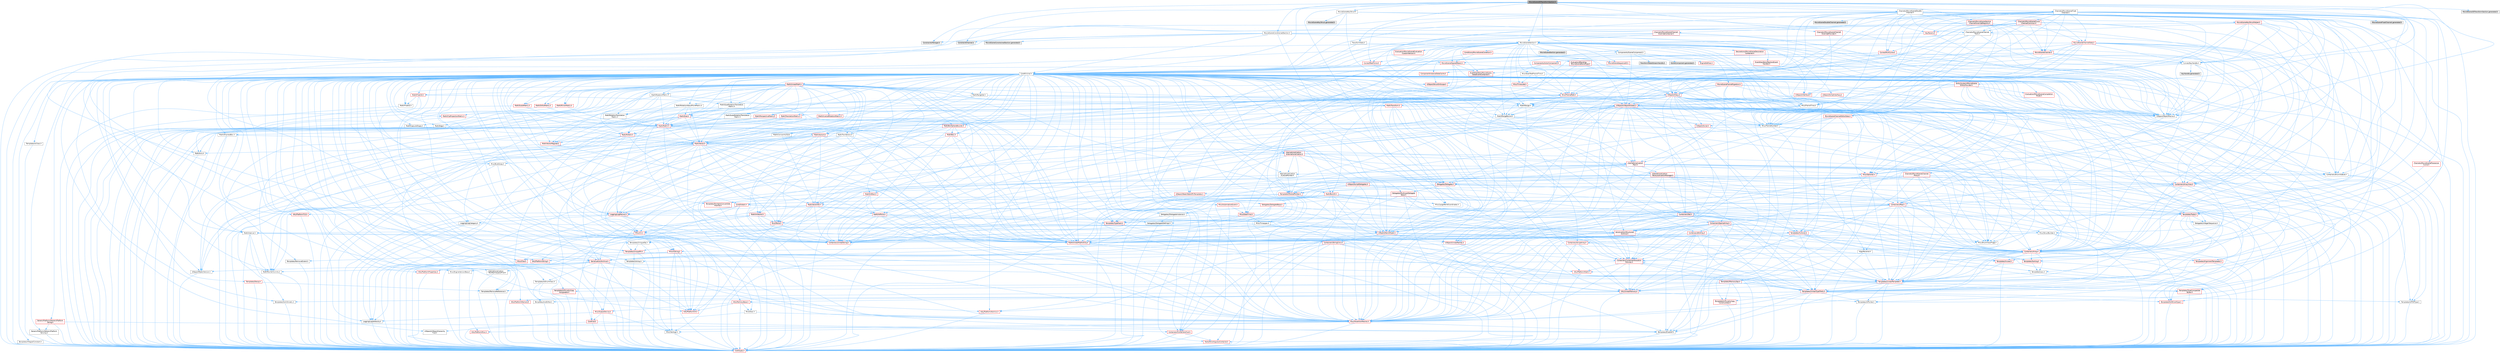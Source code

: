 digraph "MovieScene3DTransformSection.h"
{
 // INTERACTIVE_SVG=YES
 // LATEX_PDF_SIZE
  bgcolor="transparent";
  edge [fontname=Helvetica,fontsize=10,labelfontname=Helvetica,labelfontsize=10];
  node [fontname=Helvetica,fontsize=10,shape=box,height=0.2,width=0.4];
  Node1 [id="Node000001",label="MovieScene3DTransformSection.h",height=0.2,width=0.4,color="gray40", fillcolor="grey60", style="filled", fontcolor="black",tooltip=" "];
  Node1 -> Node2 [id="edge1_Node000001_Node000002",color="steelblue1",style="solid",tooltip=" "];
  Node2 [id="Node000002",label="CoreMinimal.h",height=0.2,width=0.4,color="grey40", fillcolor="white", style="filled",URL="$d7/d67/CoreMinimal_8h.html",tooltip=" "];
  Node2 -> Node3 [id="edge2_Node000002_Node000003",color="steelblue1",style="solid",tooltip=" "];
  Node3 [id="Node000003",label="CoreTypes.h",height=0.2,width=0.4,color="red", fillcolor="#FFF0F0", style="filled",URL="$dc/dec/CoreTypes_8h.html",tooltip=" "];
  Node2 -> Node17 [id="edge3_Node000002_Node000017",color="steelblue1",style="solid",tooltip=" "];
  Node17 [id="Node000017",label="CoreFwd.h",height=0.2,width=0.4,color="red", fillcolor="#FFF0F0", style="filled",URL="$d1/d1e/CoreFwd_8h.html",tooltip=" "];
  Node17 -> Node3 [id="edge4_Node000017_Node000003",color="steelblue1",style="solid",tooltip=" "];
  Node17 -> Node18 [id="edge5_Node000017_Node000018",color="steelblue1",style="solid",tooltip=" "];
  Node18 [id="Node000018",label="Containers/ContainersFwd.h",height=0.2,width=0.4,color="red", fillcolor="#FFF0F0", style="filled",URL="$d4/d0a/ContainersFwd_8h.html",tooltip=" "];
  Node18 -> Node3 [id="edge6_Node000018_Node000003",color="steelblue1",style="solid",tooltip=" "];
  Node18 -> Node19 [id="edge7_Node000018_Node000019",color="steelblue1",style="solid",tooltip=" "];
  Node19 [id="Node000019",label="Traits/IsContiguousContainer.h",height=0.2,width=0.4,color="red", fillcolor="#FFF0F0", style="filled",URL="$d5/d3c/IsContiguousContainer_8h.html",tooltip=" "];
  Node19 -> Node3 [id="edge8_Node000019_Node000003",color="steelblue1",style="solid",tooltip=" "];
  Node17 -> Node23 [id="edge9_Node000017_Node000023",color="steelblue1",style="solid",tooltip=" "];
  Node23 [id="Node000023",label="UObject/UObjectHierarchy\lFwd.h",height=0.2,width=0.4,color="grey40", fillcolor="white", style="filled",URL="$d3/d13/UObjectHierarchyFwd_8h.html",tooltip=" "];
  Node2 -> Node23 [id="edge10_Node000002_Node000023",color="steelblue1",style="solid",tooltip=" "];
  Node2 -> Node18 [id="edge11_Node000002_Node000018",color="steelblue1",style="solid",tooltip=" "];
  Node2 -> Node24 [id="edge12_Node000002_Node000024",color="steelblue1",style="solid",tooltip=" "];
  Node24 [id="Node000024",label="Misc/VarArgs.h",height=0.2,width=0.4,color="grey40", fillcolor="white", style="filled",URL="$d5/d6f/VarArgs_8h.html",tooltip=" "];
  Node24 -> Node3 [id="edge13_Node000024_Node000003",color="steelblue1",style="solid",tooltip=" "];
  Node2 -> Node25 [id="edge14_Node000002_Node000025",color="steelblue1",style="solid",tooltip=" "];
  Node25 [id="Node000025",label="Logging/LogVerbosity.h",height=0.2,width=0.4,color="grey40", fillcolor="white", style="filled",URL="$d2/d8f/LogVerbosity_8h.html",tooltip=" "];
  Node25 -> Node3 [id="edge15_Node000025_Node000003",color="steelblue1",style="solid",tooltip=" "];
  Node2 -> Node26 [id="edge16_Node000002_Node000026",color="steelblue1",style="solid",tooltip=" "];
  Node26 [id="Node000026",label="Misc/OutputDevice.h",height=0.2,width=0.4,color="red", fillcolor="#FFF0F0", style="filled",URL="$d7/d32/OutputDevice_8h.html",tooltip=" "];
  Node26 -> Node17 [id="edge17_Node000026_Node000017",color="steelblue1",style="solid",tooltip=" "];
  Node26 -> Node3 [id="edge18_Node000026_Node000003",color="steelblue1",style="solid",tooltip=" "];
  Node26 -> Node25 [id="edge19_Node000026_Node000025",color="steelblue1",style="solid",tooltip=" "];
  Node26 -> Node24 [id="edge20_Node000026_Node000024",color="steelblue1",style="solid",tooltip=" "];
  Node2 -> Node32 [id="edge21_Node000002_Node000032",color="steelblue1",style="solid",tooltip=" "];
  Node32 [id="Node000032",label="HAL/PlatformCrt.h",height=0.2,width=0.4,color="red", fillcolor="#FFF0F0", style="filled",URL="$d8/d75/PlatformCrt_8h.html",tooltip=" "];
  Node2 -> Node42 [id="edge22_Node000002_Node000042",color="steelblue1",style="solid",tooltip=" "];
  Node42 [id="Node000042",label="HAL/PlatformMisc.h",height=0.2,width=0.4,color="red", fillcolor="#FFF0F0", style="filled",URL="$d0/df5/PlatformMisc_8h.html",tooltip=" "];
  Node42 -> Node3 [id="edge23_Node000042_Node000003",color="steelblue1",style="solid",tooltip=" "];
  Node2 -> Node61 [id="edge24_Node000002_Node000061",color="steelblue1",style="solid",tooltip=" "];
  Node61 [id="Node000061",label="Misc/AssertionMacros.h",height=0.2,width=0.4,color="red", fillcolor="#FFF0F0", style="filled",URL="$d0/dfa/AssertionMacros_8h.html",tooltip=" "];
  Node61 -> Node3 [id="edge25_Node000061_Node000003",color="steelblue1",style="solid",tooltip=" "];
  Node61 -> Node42 [id="edge26_Node000061_Node000042",color="steelblue1",style="solid",tooltip=" "];
  Node61 -> Node62 [id="edge27_Node000061_Node000062",color="steelblue1",style="solid",tooltip=" "];
  Node62 [id="Node000062",label="Templates/EnableIf.h",height=0.2,width=0.4,color="grey40", fillcolor="white", style="filled",URL="$d7/d60/EnableIf_8h.html",tooltip=" "];
  Node62 -> Node3 [id="edge28_Node000062_Node000003",color="steelblue1",style="solid",tooltip=" "];
  Node61 -> Node24 [id="edge29_Node000061_Node000024",color="steelblue1",style="solid",tooltip=" "];
  Node2 -> Node70 [id="edge30_Node000002_Node000070",color="steelblue1",style="solid",tooltip=" "];
  Node70 [id="Node000070",label="Templates/IsPointer.h",height=0.2,width=0.4,color="grey40", fillcolor="white", style="filled",URL="$d7/d05/IsPointer_8h.html",tooltip=" "];
  Node70 -> Node3 [id="edge31_Node000070_Node000003",color="steelblue1",style="solid",tooltip=" "];
  Node2 -> Node71 [id="edge32_Node000002_Node000071",color="steelblue1",style="solid",tooltip=" "];
  Node71 [id="Node000071",label="HAL/PlatformMemory.h",height=0.2,width=0.4,color="red", fillcolor="#FFF0F0", style="filled",URL="$de/d68/PlatformMemory_8h.html",tooltip=" "];
  Node71 -> Node3 [id="edge33_Node000071_Node000003",color="steelblue1",style="solid",tooltip=" "];
  Node2 -> Node54 [id="edge34_Node000002_Node000054",color="steelblue1",style="solid",tooltip=" "];
  Node54 [id="Node000054",label="HAL/PlatformAtomics.h",height=0.2,width=0.4,color="red", fillcolor="#FFF0F0", style="filled",URL="$d3/d36/PlatformAtomics_8h.html",tooltip=" "];
  Node54 -> Node3 [id="edge35_Node000054_Node000003",color="steelblue1",style="solid",tooltip=" "];
  Node2 -> Node76 [id="edge36_Node000002_Node000076",color="steelblue1",style="solid",tooltip=" "];
  Node76 [id="Node000076",label="Misc/Exec.h",height=0.2,width=0.4,color="grey40", fillcolor="white", style="filled",URL="$de/ddb/Exec_8h.html",tooltip=" "];
  Node76 -> Node3 [id="edge37_Node000076_Node000003",color="steelblue1",style="solid",tooltip=" "];
  Node76 -> Node61 [id="edge38_Node000076_Node000061",color="steelblue1",style="solid",tooltip=" "];
  Node2 -> Node77 [id="edge39_Node000002_Node000077",color="steelblue1",style="solid",tooltip=" "];
  Node77 [id="Node000077",label="HAL/MemoryBase.h",height=0.2,width=0.4,color="red", fillcolor="#FFF0F0", style="filled",URL="$d6/d9f/MemoryBase_8h.html",tooltip=" "];
  Node77 -> Node3 [id="edge40_Node000077_Node000003",color="steelblue1",style="solid",tooltip=" "];
  Node77 -> Node54 [id="edge41_Node000077_Node000054",color="steelblue1",style="solid",tooltip=" "];
  Node77 -> Node32 [id="edge42_Node000077_Node000032",color="steelblue1",style="solid",tooltip=" "];
  Node77 -> Node76 [id="edge43_Node000077_Node000076",color="steelblue1",style="solid",tooltip=" "];
  Node77 -> Node26 [id="edge44_Node000077_Node000026",color="steelblue1",style="solid",tooltip=" "];
  Node2 -> Node87 [id="edge45_Node000002_Node000087",color="steelblue1",style="solid",tooltip=" "];
  Node87 [id="Node000087",label="HAL/UnrealMemory.h",height=0.2,width=0.4,color="red", fillcolor="#FFF0F0", style="filled",URL="$d9/d96/UnrealMemory_8h.html",tooltip=" "];
  Node87 -> Node3 [id="edge46_Node000087_Node000003",color="steelblue1",style="solid",tooltip=" "];
  Node87 -> Node77 [id="edge47_Node000087_Node000077",color="steelblue1",style="solid",tooltip=" "];
  Node87 -> Node71 [id="edge48_Node000087_Node000071",color="steelblue1",style="solid",tooltip=" "];
  Node87 -> Node70 [id="edge49_Node000087_Node000070",color="steelblue1",style="solid",tooltip=" "];
  Node2 -> Node89 [id="edge50_Node000002_Node000089",color="steelblue1",style="solid",tooltip=" "];
  Node89 [id="Node000089",label="Templates/IsArithmetic.h",height=0.2,width=0.4,color="grey40", fillcolor="white", style="filled",URL="$d2/d5d/IsArithmetic_8h.html",tooltip=" "];
  Node89 -> Node3 [id="edge51_Node000089_Node000003",color="steelblue1",style="solid",tooltip=" "];
  Node2 -> Node83 [id="edge52_Node000002_Node000083",color="steelblue1",style="solid",tooltip=" "];
  Node83 [id="Node000083",label="Templates/AndOrNot.h",height=0.2,width=0.4,color="grey40", fillcolor="white", style="filled",URL="$db/d0a/AndOrNot_8h.html",tooltip=" "];
  Node83 -> Node3 [id="edge53_Node000083_Node000003",color="steelblue1",style="solid",tooltip=" "];
  Node2 -> Node90 [id="edge54_Node000002_Node000090",color="steelblue1",style="solid",tooltip=" "];
  Node90 [id="Node000090",label="Templates/IsPODType.h",height=0.2,width=0.4,color="grey40", fillcolor="white", style="filled",URL="$d7/db1/IsPODType_8h.html",tooltip=" "];
  Node90 -> Node3 [id="edge55_Node000090_Node000003",color="steelblue1",style="solid",tooltip=" "];
  Node2 -> Node91 [id="edge56_Node000002_Node000091",color="steelblue1",style="solid",tooltip=" "];
  Node91 [id="Node000091",label="Templates/IsUECoreType.h",height=0.2,width=0.4,color="red", fillcolor="#FFF0F0", style="filled",URL="$d1/db8/IsUECoreType_8h.html",tooltip=" "];
  Node91 -> Node3 [id="edge57_Node000091_Node000003",color="steelblue1",style="solid",tooltip=" "];
  Node2 -> Node84 [id="edge58_Node000002_Node000084",color="steelblue1",style="solid",tooltip=" "];
  Node84 [id="Node000084",label="Templates/IsTriviallyCopy\lConstructible.h",height=0.2,width=0.4,color="red", fillcolor="#FFF0F0", style="filled",URL="$d3/d78/IsTriviallyCopyConstructible_8h.html",tooltip=" "];
  Node84 -> Node3 [id="edge59_Node000084_Node000003",color="steelblue1",style="solid",tooltip=" "];
  Node2 -> Node92 [id="edge60_Node000002_Node000092",color="steelblue1",style="solid",tooltip=" "];
  Node92 [id="Node000092",label="Templates/UnrealTypeTraits.h",height=0.2,width=0.4,color="red", fillcolor="#FFF0F0", style="filled",URL="$d2/d2d/UnrealTypeTraits_8h.html",tooltip=" "];
  Node92 -> Node3 [id="edge61_Node000092_Node000003",color="steelblue1",style="solid",tooltip=" "];
  Node92 -> Node70 [id="edge62_Node000092_Node000070",color="steelblue1",style="solid",tooltip=" "];
  Node92 -> Node61 [id="edge63_Node000092_Node000061",color="steelblue1",style="solid",tooltip=" "];
  Node92 -> Node83 [id="edge64_Node000092_Node000083",color="steelblue1",style="solid",tooltip=" "];
  Node92 -> Node62 [id="edge65_Node000092_Node000062",color="steelblue1",style="solid",tooltip=" "];
  Node92 -> Node89 [id="edge66_Node000092_Node000089",color="steelblue1",style="solid",tooltip=" "];
  Node92 -> Node90 [id="edge67_Node000092_Node000090",color="steelblue1",style="solid",tooltip=" "];
  Node92 -> Node91 [id="edge68_Node000092_Node000091",color="steelblue1",style="solid",tooltip=" "];
  Node92 -> Node84 [id="edge69_Node000092_Node000084",color="steelblue1",style="solid",tooltip=" "];
  Node2 -> Node62 [id="edge70_Node000002_Node000062",color="steelblue1",style="solid",tooltip=" "];
  Node2 -> Node94 [id="edge71_Node000002_Node000094",color="steelblue1",style="solid",tooltip=" "];
  Node94 [id="Node000094",label="Templates/RemoveReference.h",height=0.2,width=0.4,color="grey40", fillcolor="white", style="filled",URL="$da/dbe/RemoveReference_8h.html",tooltip=" "];
  Node94 -> Node3 [id="edge72_Node000094_Node000003",color="steelblue1",style="solid",tooltip=" "];
  Node2 -> Node95 [id="edge73_Node000002_Node000095",color="steelblue1",style="solid",tooltip=" "];
  Node95 [id="Node000095",label="Templates/IntegralConstant.h",height=0.2,width=0.4,color="grey40", fillcolor="white", style="filled",URL="$db/d1b/IntegralConstant_8h.html",tooltip=" "];
  Node95 -> Node3 [id="edge74_Node000095_Node000003",color="steelblue1",style="solid",tooltip=" "];
  Node2 -> Node96 [id="edge75_Node000002_Node000096",color="steelblue1",style="solid",tooltip=" "];
  Node96 [id="Node000096",label="Templates/IsClass.h",height=0.2,width=0.4,color="grey40", fillcolor="white", style="filled",URL="$db/dcb/IsClass_8h.html",tooltip=" "];
  Node96 -> Node3 [id="edge76_Node000096_Node000003",color="steelblue1",style="solid",tooltip=" "];
  Node2 -> Node97 [id="edge77_Node000002_Node000097",color="steelblue1",style="solid",tooltip=" "];
  Node97 [id="Node000097",label="Templates/TypeCompatible\lBytes.h",height=0.2,width=0.4,color="red", fillcolor="#FFF0F0", style="filled",URL="$df/d0a/TypeCompatibleBytes_8h.html",tooltip=" "];
  Node97 -> Node3 [id="edge78_Node000097_Node000003",color="steelblue1",style="solid",tooltip=" "];
  Node2 -> Node19 [id="edge79_Node000002_Node000019",color="steelblue1",style="solid",tooltip=" "];
  Node2 -> Node98 [id="edge80_Node000002_Node000098",color="steelblue1",style="solid",tooltip=" "];
  Node98 [id="Node000098",label="Templates/UnrealTemplate.h",height=0.2,width=0.4,color="red", fillcolor="#FFF0F0", style="filled",URL="$d4/d24/UnrealTemplate_8h.html",tooltip=" "];
  Node98 -> Node3 [id="edge81_Node000098_Node000003",color="steelblue1",style="solid",tooltip=" "];
  Node98 -> Node70 [id="edge82_Node000098_Node000070",color="steelblue1",style="solid",tooltip=" "];
  Node98 -> Node87 [id="edge83_Node000098_Node000087",color="steelblue1",style="solid",tooltip=" "];
  Node98 -> Node92 [id="edge84_Node000098_Node000092",color="steelblue1",style="solid",tooltip=" "];
  Node98 -> Node94 [id="edge85_Node000098_Node000094",color="steelblue1",style="solid",tooltip=" "];
  Node98 -> Node97 [id="edge86_Node000098_Node000097",color="steelblue1",style="solid",tooltip=" "];
  Node98 -> Node19 [id="edge87_Node000098_Node000019",color="steelblue1",style="solid",tooltip=" "];
  Node2 -> Node47 [id="edge88_Node000002_Node000047",color="steelblue1",style="solid",tooltip=" "];
  Node47 [id="Node000047",label="Math/NumericLimits.h",height=0.2,width=0.4,color="grey40", fillcolor="white", style="filled",URL="$df/d1b/NumericLimits_8h.html",tooltip=" "];
  Node47 -> Node3 [id="edge89_Node000047_Node000003",color="steelblue1",style="solid",tooltip=" "];
  Node2 -> Node102 [id="edge90_Node000002_Node000102",color="steelblue1",style="solid",tooltip=" "];
  Node102 [id="Node000102",label="HAL/PlatformMath.h",height=0.2,width=0.4,color="red", fillcolor="#FFF0F0", style="filled",URL="$dc/d53/PlatformMath_8h.html",tooltip=" "];
  Node102 -> Node3 [id="edge91_Node000102_Node000003",color="steelblue1",style="solid",tooltip=" "];
  Node2 -> Node85 [id="edge92_Node000002_Node000085",color="steelblue1",style="solid",tooltip=" "];
  Node85 [id="Node000085",label="Templates/IsTriviallyCopy\lAssignable.h",height=0.2,width=0.4,color="red", fillcolor="#FFF0F0", style="filled",URL="$d2/df2/IsTriviallyCopyAssignable_8h.html",tooltip=" "];
  Node85 -> Node3 [id="edge93_Node000085_Node000003",color="steelblue1",style="solid",tooltip=" "];
  Node2 -> Node110 [id="edge94_Node000002_Node000110",color="steelblue1",style="solid",tooltip=" "];
  Node110 [id="Node000110",label="Templates/MemoryOps.h",height=0.2,width=0.4,color="red", fillcolor="#FFF0F0", style="filled",URL="$db/dea/MemoryOps_8h.html",tooltip=" "];
  Node110 -> Node3 [id="edge95_Node000110_Node000003",color="steelblue1",style="solid",tooltip=" "];
  Node110 -> Node87 [id="edge96_Node000110_Node000087",color="steelblue1",style="solid",tooltip=" "];
  Node110 -> Node85 [id="edge97_Node000110_Node000085",color="steelblue1",style="solid",tooltip=" "];
  Node110 -> Node84 [id="edge98_Node000110_Node000084",color="steelblue1",style="solid",tooltip=" "];
  Node110 -> Node92 [id="edge99_Node000110_Node000092",color="steelblue1",style="solid",tooltip=" "];
  Node2 -> Node111 [id="edge100_Node000002_Node000111",color="steelblue1",style="solid",tooltip=" "];
  Node111 [id="Node000111",label="Containers/ContainerAllocation\lPolicies.h",height=0.2,width=0.4,color="red", fillcolor="#FFF0F0", style="filled",URL="$d7/dff/ContainerAllocationPolicies_8h.html",tooltip=" "];
  Node111 -> Node3 [id="edge101_Node000111_Node000003",color="steelblue1",style="solid",tooltip=" "];
  Node111 -> Node111 [id="edge102_Node000111_Node000111",color="steelblue1",style="solid",tooltip=" "];
  Node111 -> Node102 [id="edge103_Node000111_Node000102",color="steelblue1",style="solid",tooltip=" "];
  Node111 -> Node87 [id="edge104_Node000111_Node000087",color="steelblue1",style="solid",tooltip=" "];
  Node111 -> Node47 [id="edge105_Node000111_Node000047",color="steelblue1",style="solid",tooltip=" "];
  Node111 -> Node61 [id="edge106_Node000111_Node000061",color="steelblue1",style="solid",tooltip=" "];
  Node111 -> Node110 [id="edge107_Node000111_Node000110",color="steelblue1",style="solid",tooltip=" "];
  Node111 -> Node97 [id="edge108_Node000111_Node000097",color="steelblue1",style="solid",tooltip=" "];
  Node2 -> Node114 [id="edge109_Node000002_Node000114",color="steelblue1",style="solid",tooltip=" "];
  Node114 [id="Node000114",label="Templates/IsEnumClass.h",height=0.2,width=0.4,color="grey40", fillcolor="white", style="filled",URL="$d7/d15/IsEnumClass_8h.html",tooltip=" "];
  Node114 -> Node3 [id="edge110_Node000114_Node000003",color="steelblue1",style="solid",tooltip=" "];
  Node114 -> Node83 [id="edge111_Node000114_Node000083",color="steelblue1",style="solid",tooltip=" "];
  Node2 -> Node115 [id="edge112_Node000002_Node000115",color="steelblue1",style="solid",tooltip=" "];
  Node115 [id="Node000115",label="HAL/PlatformProperties.h",height=0.2,width=0.4,color="red", fillcolor="#FFF0F0", style="filled",URL="$d9/db0/PlatformProperties_8h.html",tooltip=" "];
  Node115 -> Node3 [id="edge113_Node000115_Node000003",color="steelblue1",style="solid",tooltip=" "];
  Node2 -> Node118 [id="edge114_Node000002_Node000118",color="steelblue1",style="solid",tooltip=" "];
  Node118 [id="Node000118",label="Misc/EngineVersionBase.h",height=0.2,width=0.4,color="grey40", fillcolor="white", style="filled",URL="$d5/d2b/EngineVersionBase_8h.html",tooltip=" "];
  Node118 -> Node3 [id="edge115_Node000118_Node000003",color="steelblue1",style="solid",tooltip=" "];
  Node2 -> Node119 [id="edge116_Node000002_Node000119",color="steelblue1",style="solid",tooltip=" "];
  Node119 [id="Node000119",label="Internationalization\l/TextNamespaceFwd.h",height=0.2,width=0.4,color="grey40", fillcolor="white", style="filled",URL="$d8/d97/TextNamespaceFwd_8h.html",tooltip=" "];
  Node119 -> Node3 [id="edge117_Node000119_Node000003",color="steelblue1",style="solid",tooltip=" "];
  Node2 -> Node120 [id="edge118_Node000002_Node000120",color="steelblue1",style="solid",tooltip=" "];
  Node120 [id="Node000120",label="Serialization/Archive.h",height=0.2,width=0.4,color="red", fillcolor="#FFF0F0", style="filled",URL="$d7/d3b/Archive_8h.html",tooltip=" "];
  Node120 -> Node17 [id="edge119_Node000120_Node000017",color="steelblue1",style="solid",tooltip=" "];
  Node120 -> Node3 [id="edge120_Node000120_Node000003",color="steelblue1",style="solid",tooltip=" "];
  Node120 -> Node115 [id="edge121_Node000120_Node000115",color="steelblue1",style="solid",tooltip=" "];
  Node120 -> Node119 [id="edge122_Node000120_Node000119",color="steelblue1",style="solid",tooltip=" "];
  Node120 -> Node61 [id="edge123_Node000120_Node000061",color="steelblue1",style="solid",tooltip=" "];
  Node120 -> Node118 [id="edge124_Node000120_Node000118",color="steelblue1",style="solid",tooltip=" "];
  Node120 -> Node24 [id="edge125_Node000120_Node000024",color="steelblue1",style="solid",tooltip=" "];
  Node120 -> Node62 [id="edge126_Node000120_Node000062",color="steelblue1",style="solid",tooltip=" "];
  Node120 -> Node114 [id="edge127_Node000120_Node000114",color="steelblue1",style="solid",tooltip=" "];
  Node120 -> Node98 [id="edge128_Node000120_Node000098",color="steelblue1",style="solid",tooltip=" "];
  Node120 -> Node123 [id="edge129_Node000120_Node000123",color="steelblue1",style="solid",tooltip=" "];
  Node123 [id="Node000123",label="UObject/ObjectVersion.h",height=0.2,width=0.4,color="grey40", fillcolor="white", style="filled",URL="$da/d63/ObjectVersion_8h.html",tooltip=" "];
  Node123 -> Node3 [id="edge130_Node000123_Node000003",color="steelblue1",style="solid",tooltip=" "];
  Node2 -> Node124 [id="edge131_Node000002_Node000124",color="steelblue1",style="solid",tooltip=" "];
  Node124 [id="Node000124",label="Templates/Less.h",height=0.2,width=0.4,color="grey40", fillcolor="white", style="filled",URL="$de/dc8/Less_8h.html",tooltip=" "];
  Node124 -> Node3 [id="edge132_Node000124_Node000003",color="steelblue1",style="solid",tooltip=" "];
  Node124 -> Node98 [id="edge133_Node000124_Node000098",color="steelblue1",style="solid",tooltip=" "];
  Node2 -> Node125 [id="edge134_Node000002_Node000125",color="steelblue1",style="solid",tooltip=" "];
  Node125 [id="Node000125",label="Templates/Sorting.h",height=0.2,width=0.4,color="red", fillcolor="#FFF0F0", style="filled",URL="$d3/d9e/Sorting_8h.html",tooltip=" "];
  Node125 -> Node3 [id="edge135_Node000125_Node000003",color="steelblue1",style="solid",tooltip=" "];
  Node125 -> Node102 [id="edge136_Node000125_Node000102",color="steelblue1",style="solid",tooltip=" "];
  Node125 -> Node124 [id="edge137_Node000125_Node000124",color="steelblue1",style="solid",tooltip=" "];
  Node2 -> Node136 [id="edge138_Node000002_Node000136",color="steelblue1",style="solid",tooltip=" "];
  Node136 [id="Node000136",label="Misc/Char.h",height=0.2,width=0.4,color="red", fillcolor="#FFF0F0", style="filled",URL="$d0/d58/Char_8h.html",tooltip=" "];
  Node136 -> Node3 [id="edge139_Node000136_Node000003",color="steelblue1",style="solid",tooltip=" "];
  Node2 -> Node139 [id="edge140_Node000002_Node000139",color="steelblue1",style="solid",tooltip=" "];
  Node139 [id="Node000139",label="GenericPlatform/GenericPlatform\lStricmp.h",height=0.2,width=0.4,color="grey40", fillcolor="white", style="filled",URL="$d2/d86/GenericPlatformStricmp_8h.html",tooltip=" "];
  Node139 -> Node3 [id="edge141_Node000139_Node000003",color="steelblue1",style="solid",tooltip=" "];
  Node2 -> Node140 [id="edge142_Node000002_Node000140",color="steelblue1",style="solid",tooltip=" "];
  Node140 [id="Node000140",label="GenericPlatform/GenericPlatform\lString.h",height=0.2,width=0.4,color="red", fillcolor="#FFF0F0", style="filled",URL="$dd/d20/GenericPlatformString_8h.html",tooltip=" "];
  Node140 -> Node3 [id="edge143_Node000140_Node000003",color="steelblue1",style="solid",tooltip=" "];
  Node140 -> Node139 [id="edge144_Node000140_Node000139",color="steelblue1",style="solid",tooltip=" "];
  Node140 -> Node62 [id="edge145_Node000140_Node000062",color="steelblue1",style="solid",tooltip=" "];
  Node2 -> Node73 [id="edge146_Node000002_Node000073",color="steelblue1",style="solid",tooltip=" "];
  Node73 [id="Node000073",label="HAL/PlatformString.h",height=0.2,width=0.4,color="red", fillcolor="#FFF0F0", style="filled",URL="$db/db5/PlatformString_8h.html",tooltip=" "];
  Node73 -> Node3 [id="edge147_Node000073_Node000003",color="steelblue1",style="solid",tooltip=" "];
  Node2 -> Node143 [id="edge148_Node000002_Node000143",color="steelblue1",style="solid",tooltip=" "];
  Node143 [id="Node000143",label="Misc/CString.h",height=0.2,width=0.4,color="red", fillcolor="#FFF0F0", style="filled",URL="$d2/d49/CString_8h.html",tooltip=" "];
  Node143 -> Node3 [id="edge149_Node000143_Node000003",color="steelblue1",style="solid",tooltip=" "];
  Node143 -> Node32 [id="edge150_Node000143_Node000032",color="steelblue1",style="solid",tooltip=" "];
  Node143 -> Node73 [id="edge151_Node000143_Node000073",color="steelblue1",style="solid",tooltip=" "];
  Node143 -> Node61 [id="edge152_Node000143_Node000061",color="steelblue1",style="solid",tooltip=" "];
  Node143 -> Node136 [id="edge153_Node000143_Node000136",color="steelblue1",style="solid",tooltip=" "];
  Node143 -> Node24 [id="edge154_Node000143_Node000024",color="steelblue1",style="solid",tooltip=" "];
  Node2 -> Node144 [id="edge155_Node000002_Node000144",color="steelblue1",style="solid",tooltip=" "];
  Node144 [id="Node000144",label="Misc/Crc.h",height=0.2,width=0.4,color="red", fillcolor="#FFF0F0", style="filled",URL="$d4/dd2/Crc_8h.html",tooltip=" "];
  Node144 -> Node3 [id="edge156_Node000144_Node000003",color="steelblue1",style="solid",tooltip=" "];
  Node144 -> Node73 [id="edge157_Node000144_Node000073",color="steelblue1",style="solid",tooltip=" "];
  Node144 -> Node61 [id="edge158_Node000144_Node000061",color="steelblue1",style="solid",tooltip=" "];
  Node144 -> Node143 [id="edge159_Node000144_Node000143",color="steelblue1",style="solid",tooltip=" "];
  Node144 -> Node136 [id="edge160_Node000144_Node000136",color="steelblue1",style="solid",tooltip=" "];
  Node144 -> Node92 [id="edge161_Node000144_Node000092",color="steelblue1",style="solid",tooltip=" "];
  Node2 -> Node135 [id="edge162_Node000002_Node000135",color="steelblue1",style="solid",tooltip=" "];
  Node135 [id="Node000135",label="Math/UnrealMathUtility.h",height=0.2,width=0.4,color="red", fillcolor="#FFF0F0", style="filled",URL="$db/db8/UnrealMathUtility_8h.html",tooltip=" "];
  Node135 -> Node3 [id="edge163_Node000135_Node000003",color="steelblue1",style="solid",tooltip=" "];
  Node135 -> Node61 [id="edge164_Node000135_Node000061",color="steelblue1",style="solid",tooltip=" "];
  Node135 -> Node102 [id="edge165_Node000135_Node000102",color="steelblue1",style="solid",tooltip=" "];
  Node2 -> Node145 [id="edge166_Node000002_Node000145",color="steelblue1",style="solid",tooltip=" "];
  Node145 [id="Node000145",label="Containers/UnrealString.h",height=0.2,width=0.4,color="red", fillcolor="#FFF0F0", style="filled",URL="$d5/dba/UnrealString_8h.html",tooltip=" "];
  Node2 -> Node149 [id="edge167_Node000002_Node000149",color="steelblue1",style="solid",tooltip=" "];
  Node149 [id="Node000149",label="Containers/Array.h",height=0.2,width=0.4,color="red", fillcolor="#FFF0F0", style="filled",URL="$df/dd0/Array_8h.html",tooltip=" "];
  Node149 -> Node3 [id="edge168_Node000149_Node000003",color="steelblue1",style="solid",tooltip=" "];
  Node149 -> Node61 [id="edge169_Node000149_Node000061",color="steelblue1",style="solid",tooltip=" "];
  Node149 -> Node87 [id="edge170_Node000149_Node000087",color="steelblue1",style="solid",tooltip=" "];
  Node149 -> Node92 [id="edge171_Node000149_Node000092",color="steelblue1",style="solid",tooltip=" "];
  Node149 -> Node98 [id="edge172_Node000149_Node000098",color="steelblue1",style="solid",tooltip=" "];
  Node149 -> Node111 [id="edge173_Node000149_Node000111",color="steelblue1",style="solid",tooltip=" "];
  Node149 -> Node120 [id="edge174_Node000149_Node000120",color="steelblue1",style="solid",tooltip=" "];
  Node149 -> Node128 [id="edge175_Node000149_Node000128",color="steelblue1",style="solid",tooltip=" "];
  Node128 [id="Node000128",label="Templates/Invoke.h",height=0.2,width=0.4,color="red", fillcolor="#FFF0F0", style="filled",URL="$d7/deb/Invoke_8h.html",tooltip=" "];
  Node128 -> Node3 [id="edge176_Node000128_Node000003",color="steelblue1",style="solid",tooltip=" "];
  Node128 -> Node98 [id="edge177_Node000128_Node000098",color="steelblue1",style="solid",tooltip=" "];
  Node149 -> Node124 [id="edge178_Node000149_Node000124",color="steelblue1",style="solid",tooltip=" "];
  Node149 -> Node125 [id="edge179_Node000149_Node000125",color="steelblue1",style="solid",tooltip=" "];
  Node149 -> Node172 [id="edge180_Node000149_Node000172",color="steelblue1",style="solid",tooltip=" "];
  Node172 [id="Node000172",label="Templates/AlignmentTemplates.h",height=0.2,width=0.4,color="red", fillcolor="#FFF0F0", style="filled",URL="$dd/d32/AlignmentTemplates_8h.html",tooltip=" "];
  Node172 -> Node3 [id="edge181_Node000172_Node000003",color="steelblue1",style="solid",tooltip=" "];
  Node172 -> Node70 [id="edge182_Node000172_Node000070",color="steelblue1",style="solid",tooltip=" "];
  Node2 -> Node173 [id="edge183_Node000002_Node000173",color="steelblue1",style="solid",tooltip=" "];
  Node173 [id="Node000173",label="Misc/FrameNumber.h",height=0.2,width=0.4,color="grey40", fillcolor="white", style="filled",URL="$dd/dbd/FrameNumber_8h.html",tooltip=" "];
  Node173 -> Node3 [id="edge184_Node000173_Node000003",color="steelblue1",style="solid",tooltip=" "];
  Node173 -> Node47 [id="edge185_Node000173_Node000047",color="steelblue1",style="solid",tooltip=" "];
  Node173 -> Node135 [id="edge186_Node000173_Node000135",color="steelblue1",style="solid",tooltip=" "];
  Node173 -> Node62 [id="edge187_Node000173_Node000062",color="steelblue1",style="solid",tooltip=" "];
  Node173 -> Node92 [id="edge188_Node000173_Node000092",color="steelblue1",style="solid",tooltip=" "];
  Node2 -> Node174 [id="edge189_Node000002_Node000174",color="steelblue1",style="solid",tooltip=" "];
  Node174 [id="Node000174",label="Misc/Timespan.h",height=0.2,width=0.4,color="grey40", fillcolor="white", style="filled",URL="$da/dd9/Timespan_8h.html",tooltip=" "];
  Node174 -> Node3 [id="edge190_Node000174_Node000003",color="steelblue1",style="solid",tooltip=" "];
  Node174 -> Node175 [id="edge191_Node000174_Node000175",color="steelblue1",style="solid",tooltip=" "];
  Node175 [id="Node000175",label="Math/Interval.h",height=0.2,width=0.4,color="grey40", fillcolor="white", style="filled",URL="$d1/d55/Interval_8h.html",tooltip=" "];
  Node175 -> Node3 [id="edge192_Node000175_Node000003",color="steelblue1",style="solid",tooltip=" "];
  Node175 -> Node89 [id="edge193_Node000175_Node000089",color="steelblue1",style="solid",tooltip=" "];
  Node175 -> Node92 [id="edge194_Node000175_Node000092",color="steelblue1",style="solid",tooltip=" "];
  Node175 -> Node47 [id="edge195_Node000175_Node000047",color="steelblue1",style="solid",tooltip=" "];
  Node175 -> Node135 [id="edge196_Node000175_Node000135",color="steelblue1",style="solid",tooltip=" "];
  Node174 -> Node135 [id="edge197_Node000174_Node000135",color="steelblue1",style="solid",tooltip=" "];
  Node174 -> Node61 [id="edge198_Node000174_Node000061",color="steelblue1",style="solid",tooltip=" "];
  Node2 -> Node176 [id="edge199_Node000002_Node000176",color="steelblue1",style="solid",tooltip=" "];
  Node176 [id="Node000176",label="Containers/StringConv.h",height=0.2,width=0.4,color="red", fillcolor="#FFF0F0", style="filled",URL="$d3/ddf/StringConv_8h.html",tooltip=" "];
  Node176 -> Node3 [id="edge200_Node000176_Node000003",color="steelblue1",style="solid",tooltip=" "];
  Node176 -> Node61 [id="edge201_Node000176_Node000061",color="steelblue1",style="solid",tooltip=" "];
  Node176 -> Node111 [id="edge202_Node000176_Node000111",color="steelblue1",style="solid",tooltip=" "];
  Node176 -> Node149 [id="edge203_Node000176_Node000149",color="steelblue1",style="solid",tooltip=" "];
  Node176 -> Node143 [id="edge204_Node000176_Node000143",color="steelblue1",style="solid",tooltip=" "];
  Node176 -> Node177 [id="edge205_Node000176_Node000177",color="steelblue1",style="solid",tooltip=" "];
  Node177 [id="Node000177",label="Templates/IsArray.h",height=0.2,width=0.4,color="grey40", fillcolor="white", style="filled",URL="$d8/d8d/IsArray_8h.html",tooltip=" "];
  Node177 -> Node3 [id="edge206_Node000177_Node000003",color="steelblue1",style="solid",tooltip=" "];
  Node176 -> Node98 [id="edge207_Node000176_Node000098",color="steelblue1",style="solid",tooltip=" "];
  Node176 -> Node92 [id="edge208_Node000176_Node000092",color="steelblue1",style="solid",tooltip=" "];
  Node176 -> Node19 [id="edge209_Node000176_Node000019",color="steelblue1",style="solid",tooltip=" "];
  Node2 -> Node178 [id="edge210_Node000002_Node000178",color="steelblue1",style="solid",tooltip=" "];
  Node178 [id="Node000178",label="UObject/UnrealNames.h",height=0.2,width=0.4,color="red", fillcolor="#FFF0F0", style="filled",URL="$d8/db1/UnrealNames_8h.html",tooltip=" "];
  Node178 -> Node3 [id="edge211_Node000178_Node000003",color="steelblue1",style="solid",tooltip=" "];
  Node2 -> Node180 [id="edge212_Node000002_Node000180",color="steelblue1",style="solid",tooltip=" "];
  Node180 [id="Node000180",label="UObject/NameTypes.h",height=0.2,width=0.4,color="red", fillcolor="#FFF0F0", style="filled",URL="$d6/d35/NameTypes_8h.html",tooltip=" "];
  Node180 -> Node3 [id="edge213_Node000180_Node000003",color="steelblue1",style="solid",tooltip=" "];
  Node180 -> Node61 [id="edge214_Node000180_Node000061",color="steelblue1",style="solid",tooltip=" "];
  Node180 -> Node87 [id="edge215_Node000180_Node000087",color="steelblue1",style="solid",tooltip=" "];
  Node180 -> Node92 [id="edge216_Node000180_Node000092",color="steelblue1",style="solid",tooltip=" "];
  Node180 -> Node98 [id="edge217_Node000180_Node000098",color="steelblue1",style="solid",tooltip=" "];
  Node180 -> Node145 [id="edge218_Node000180_Node000145",color="steelblue1",style="solid",tooltip=" "];
  Node180 -> Node176 [id="edge219_Node000180_Node000176",color="steelblue1",style="solid",tooltip=" "];
  Node180 -> Node178 [id="edge220_Node000180_Node000178",color="steelblue1",style="solid",tooltip=" "];
  Node2 -> Node188 [id="edge221_Node000002_Node000188",color="steelblue1",style="solid",tooltip=" "];
  Node188 [id="Node000188",label="Misc/Parse.h",height=0.2,width=0.4,color="red", fillcolor="#FFF0F0", style="filled",URL="$dc/d71/Parse_8h.html",tooltip=" "];
  Node188 -> Node145 [id="edge222_Node000188_Node000145",color="steelblue1",style="solid",tooltip=" "];
  Node188 -> Node3 [id="edge223_Node000188_Node000003",color="steelblue1",style="solid",tooltip=" "];
  Node188 -> Node32 [id="edge224_Node000188_Node000032",color="steelblue1",style="solid",tooltip=" "];
  Node188 -> Node49 [id="edge225_Node000188_Node000049",color="steelblue1",style="solid",tooltip=" "];
  Node49 [id="Node000049",label="Misc/EnumClassFlags.h",height=0.2,width=0.4,color="grey40", fillcolor="white", style="filled",URL="$d8/de7/EnumClassFlags_8h.html",tooltip=" "];
  Node188 -> Node189 [id="edge226_Node000188_Node000189",color="steelblue1",style="solid",tooltip=" "];
  Node189 [id="Node000189",label="Templates/Function.h",height=0.2,width=0.4,color="red", fillcolor="#FFF0F0", style="filled",URL="$df/df5/Function_8h.html",tooltip=" "];
  Node189 -> Node3 [id="edge227_Node000189_Node000003",color="steelblue1",style="solid",tooltip=" "];
  Node189 -> Node61 [id="edge228_Node000189_Node000061",color="steelblue1",style="solid",tooltip=" "];
  Node189 -> Node87 [id="edge229_Node000189_Node000087",color="steelblue1",style="solid",tooltip=" "];
  Node189 -> Node92 [id="edge230_Node000189_Node000092",color="steelblue1",style="solid",tooltip=" "];
  Node189 -> Node128 [id="edge231_Node000189_Node000128",color="steelblue1",style="solid",tooltip=" "];
  Node189 -> Node98 [id="edge232_Node000189_Node000098",color="steelblue1",style="solid",tooltip=" "];
  Node189 -> Node135 [id="edge233_Node000189_Node000135",color="steelblue1",style="solid",tooltip=" "];
  Node2 -> Node172 [id="edge234_Node000002_Node000172",color="steelblue1",style="solid",tooltip=" "];
  Node2 -> Node191 [id="edge235_Node000002_Node000191",color="steelblue1",style="solid",tooltip=" "];
  Node191 [id="Node000191",label="Misc/StructBuilder.h",height=0.2,width=0.4,color="grey40", fillcolor="white", style="filled",URL="$d9/db3/StructBuilder_8h.html",tooltip=" "];
  Node191 -> Node3 [id="edge236_Node000191_Node000003",color="steelblue1",style="solid",tooltip=" "];
  Node191 -> Node135 [id="edge237_Node000191_Node000135",color="steelblue1",style="solid",tooltip=" "];
  Node191 -> Node172 [id="edge238_Node000191_Node000172",color="steelblue1",style="solid",tooltip=" "];
  Node2 -> Node104 [id="edge239_Node000002_Node000104",color="steelblue1",style="solid",tooltip=" "];
  Node104 [id="Node000104",label="Templates/Decay.h",height=0.2,width=0.4,color="red", fillcolor="#FFF0F0", style="filled",URL="$dd/d0f/Decay_8h.html",tooltip=" "];
  Node104 -> Node3 [id="edge240_Node000104_Node000003",color="steelblue1",style="solid",tooltip=" "];
  Node104 -> Node94 [id="edge241_Node000104_Node000094",color="steelblue1",style="solid",tooltip=" "];
  Node2 -> Node192 [id="edge242_Node000002_Node000192",color="steelblue1",style="solid",tooltip=" "];
  Node192 [id="Node000192",label="Templates/PointerIsConvertible\lFromTo.h",height=0.2,width=0.4,color="red", fillcolor="#FFF0F0", style="filled",URL="$d6/d65/PointerIsConvertibleFromTo_8h.html",tooltip=" "];
  Node192 -> Node3 [id="edge243_Node000192_Node000003",color="steelblue1",style="solid",tooltip=" "];
  Node2 -> Node128 [id="edge244_Node000002_Node000128",color="steelblue1",style="solid",tooltip=" "];
  Node2 -> Node189 [id="edge245_Node000002_Node000189",color="steelblue1",style="solid",tooltip=" "];
  Node2 -> Node161 [id="edge246_Node000002_Node000161",color="steelblue1",style="solid",tooltip=" "];
  Node161 [id="Node000161",label="Templates/TypeHash.h",height=0.2,width=0.4,color="red", fillcolor="#FFF0F0", style="filled",URL="$d1/d62/TypeHash_8h.html",tooltip=" "];
  Node161 -> Node3 [id="edge247_Node000161_Node000003",color="steelblue1",style="solid",tooltip=" "];
  Node161 -> Node144 [id="edge248_Node000161_Node000144",color="steelblue1",style="solid",tooltip=" "];
  Node2 -> Node193 [id="edge249_Node000002_Node000193",color="steelblue1",style="solid",tooltip=" "];
  Node193 [id="Node000193",label="Containers/ScriptArray.h",height=0.2,width=0.4,color="red", fillcolor="#FFF0F0", style="filled",URL="$dc/daf/ScriptArray_8h.html",tooltip=" "];
  Node193 -> Node3 [id="edge250_Node000193_Node000003",color="steelblue1",style="solid",tooltip=" "];
  Node193 -> Node61 [id="edge251_Node000193_Node000061",color="steelblue1",style="solid",tooltip=" "];
  Node193 -> Node87 [id="edge252_Node000193_Node000087",color="steelblue1",style="solid",tooltip=" "];
  Node193 -> Node111 [id="edge253_Node000193_Node000111",color="steelblue1",style="solid",tooltip=" "];
  Node193 -> Node149 [id="edge254_Node000193_Node000149",color="steelblue1",style="solid",tooltip=" "];
  Node2 -> Node194 [id="edge255_Node000002_Node000194",color="steelblue1",style="solid",tooltip=" "];
  Node194 [id="Node000194",label="Containers/BitArray.h",height=0.2,width=0.4,color="red", fillcolor="#FFF0F0", style="filled",URL="$d1/de4/BitArray_8h.html",tooltip=" "];
  Node194 -> Node111 [id="edge256_Node000194_Node000111",color="steelblue1",style="solid",tooltip=" "];
  Node194 -> Node3 [id="edge257_Node000194_Node000003",color="steelblue1",style="solid",tooltip=" "];
  Node194 -> Node54 [id="edge258_Node000194_Node000054",color="steelblue1",style="solid",tooltip=" "];
  Node194 -> Node87 [id="edge259_Node000194_Node000087",color="steelblue1",style="solid",tooltip=" "];
  Node194 -> Node135 [id="edge260_Node000194_Node000135",color="steelblue1",style="solid",tooltip=" "];
  Node194 -> Node61 [id="edge261_Node000194_Node000061",color="steelblue1",style="solid",tooltip=" "];
  Node194 -> Node49 [id="edge262_Node000194_Node000049",color="steelblue1",style="solid",tooltip=" "];
  Node194 -> Node120 [id="edge263_Node000194_Node000120",color="steelblue1",style="solid",tooltip=" "];
  Node194 -> Node62 [id="edge264_Node000194_Node000062",color="steelblue1",style="solid",tooltip=" "];
  Node194 -> Node128 [id="edge265_Node000194_Node000128",color="steelblue1",style="solid",tooltip=" "];
  Node194 -> Node98 [id="edge266_Node000194_Node000098",color="steelblue1",style="solid",tooltip=" "];
  Node194 -> Node92 [id="edge267_Node000194_Node000092",color="steelblue1",style="solid",tooltip=" "];
  Node2 -> Node195 [id="edge268_Node000002_Node000195",color="steelblue1",style="solid",tooltip=" "];
  Node195 [id="Node000195",label="Containers/SparseArray.h",height=0.2,width=0.4,color="red", fillcolor="#FFF0F0", style="filled",URL="$d5/dbf/SparseArray_8h.html",tooltip=" "];
  Node195 -> Node3 [id="edge269_Node000195_Node000003",color="steelblue1",style="solid",tooltip=" "];
  Node195 -> Node61 [id="edge270_Node000195_Node000061",color="steelblue1",style="solid",tooltip=" "];
  Node195 -> Node87 [id="edge271_Node000195_Node000087",color="steelblue1",style="solid",tooltip=" "];
  Node195 -> Node92 [id="edge272_Node000195_Node000092",color="steelblue1",style="solid",tooltip=" "];
  Node195 -> Node98 [id="edge273_Node000195_Node000098",color="steelblue1",style="solid",tooltip=" "];
  Node195 -> Node111 [id="edge274_Node000195_Node000111",color="steelblue1",style="solid",tooltip=" "];
  Node195 -> Node124 [id="edge275_Node000195_Node000124",color="steelblue1",style="solid",tooltip=" "];
  Node195 -> Node149 [id="edge276_Node000195_Node000149",color="steelblue1",style="solid",tooltip=" "];
  Node195 -> Node135 [id="edge277_Node000195_Node000135",color="steelblue1",style="solid",tooltip=" "];
  Node195 -> Node193 [id="edge278_Node000195_Node000193",color="steelblue1",style="solid",tooltip=" "];
  Node195 -> Node194 [id="edge279_Node000195_Node000194",color="steelblue1",style="solid",tooltip=" "];
  Node195 -> Node196 [id="edge280_Node000195_Node000196",color="steelblue1",style="solid",tooltip=" "];
  Node196 [id="Node000196",label="Serialization/Structured\lArchive.h",height=0.2,width=0.4,color="red", fillcolor="#FFF0F0", style="filled",URL="$d9/d1e/StructuredArchive_8h.html",tooltip=" "];
  Node196 -> Node149 [id="edge281_Node000196_Node000149",color="steelblue1",style="solid",tooltip=" "];
  Node196 -> Node111 [id="edge282_Node000196_Node000111",color="steelblue1",style="solid",tooltip=" "];
  Node196 -> Node3 [id="edge283_Node000196_Node000003",color="steelblue1",style="solid",tooltip=" "];
  Node196 -> Node120 [id="edge284_Node000196_Node000120",color="steelblue1",style="solid",tooltip=" "];
  Node196 -> Node207 [id="edge285_Node000196_Node000207",color="steelblue1",style="solid",tooltip=" "];
  Node207 [id="Node000207",label="Templates/UniqueObj.h",height=0.2,width=0.4,color="grey40", fillcolor="white", style="filled",URL="$da/d95/UniqueObj_8h.html",tooltip=" "];
  Node207 -> Node3 [id="edge286_Node000207_Node000003",color="steelblue1",style="solid",tooltip=" "];
  Node207 -> Node208 [id="edge287_Node000207_Node000208",color="steelblue1",style="solid",tooltip=" "];
  Node208 [id="Node000208",label="Templates/UniquePtr.h",height=0.2,width=0.4,color="red", fillcolor="#FFF0F0", style="filled",URL="$de/d1a/UniquePtr_8h.html",tooltip=" "];
  Node208 -> Node3 [id="edge288_Node000208_Node000003",color="steelblue1",style="solid",tooltip=" "];
  Node208 -> Node98 [id="edge289_Node000208_Node000098",color="steelblue1",style="solid",tooltip=" "];
  Node208 -> Node177 [id="edge290_Node000208_Node000177",color="steelblue1",style="solid",tooltip=" "];
  Node208 -> Node209 [id="edge291_Node000208_Node000209",color="steelblue1",style="solid",tooltip=" "];
  Node209 [id="Node000209",label="Templates/RemoveExtent.h",height=0.2,width=0.4,color="grey40", fillcolor="white", style="filled",URL="$dc/de9/RemoveExtent_8h.html",tooltip=" "];
  Node209 -> Node3 [id="edge292_Node000209_Node000003",color="steelblue1",style="solid",tooltip=" "];
  Node195 -> Node145 [id="edge293_Node000195_Node000145",color="steelblue1",style="solid",tooltip=" "];
  Node2 -> Node211 [id="edge294_Node000002_Node000211",color="steelblue1",style="solid",tooltip=" "];
  Node211 [id="Node000211",label="Containers/Set.h",height=0.2,width=0.4,color="red", fillcolor="#FFF0F0", style="filled",URL="$d4/d45/Set_8h.html",tooltip=" "];
  Node211 -> Node111 [id="edge295_Node000211_Node000111",color="steelblue1",style="solid",tooltip=" "];
  Node211 -> Node195 [id="edge296_Node000211_Node000195",color="steelblue1",style="solid",tooltip=" "];
  Node211 -> Node18 [id="edge297_Node000211_Node000018",color="steelblue1",style="solid",tooltip=" "];
  Node211 -> Node135 [id="edge298_Node000211_Node000135",color="steelblue1",style="solid",tooltip=" "];
  Node211 -> Node61 [id="edge299_Node000211_Node000061",color="steelblue1",style="solid",tooltip=" "];
  Node211 -> Node191 [id="edge300_Node000211_Node000191",color="steelblue1",style="solid",tooltip=" "];
  Node211 -> Node196 [id="edge301_Node000211_Node000196",color="steelblue1",style="solid",tooltip=" "];
  Node211 -> Node189 [id="edge302_Node000211_Node000189",color="steelblue1",style="solid",tooltip=" "];
  Node211 -> Node125 [id="edge303_Node000211_Node000125",color="steelblue1",style="solid",tooltip=" "];
  Node211 -> Node161 [id="edge304_Node000211_Node000161",color="steelblue1",style="solid",tooltip=" "];
  Node211 -> Node98 [id="edge305_Node000211_Node000098",color="steelblue1",style="solid",tooltip=" "];
  Node2 -> Node214 [id="edge306_Node000002_Node000214",color="steelblue1",style="solid",tooltip=" "];
  Node214 [id="Node000214",label="Algo/Reverse.h",height=0.2,width=0.4,color="grey40", fillcolor="white", style="filled",URL="$d5/d93/Reverse_8h.html",tooltip=" "];
  Node214 -> Node3 [id="edge307_Node000214_Node000003",color="steelblue1",style="solid",tooltip=" "];
  Node214 -> Node98 [id="edge308_Node000214_Node000098",color="steelblue1",style="solid",tooltip=" "];
  Node2 -> Node215 [id="edge309_Node000002_Node000215",color="steelblue1",style="solid",tooltip=" "];
  Node215 [id="Node000215",label="Containers/Map.h",height=0.2,width=0.4,color="red", fillcolor="#FFF0F0", style="filled",URL="$df/d79/Map_8h.html",tooltip=" "];
  Node215 -> Node3 [id="edge310_Node000215_Node000003",color="steelblue1",style="solid",tooltip=" "];
  Node215 -> Node214 [id="edge311_Node000215_Node000214",color="steelblue1",style="solid",tooltip=" "];
  Node215 -> Node211 [id="edge312_Node000215_Node000211",color="steelblue1",style="solid",tooltip=" "];
  Node215 -> Node145 [id="edge313_Node000215_Node000145",color="steelblue1",style="solid",tooltip=" "];
  Node215 -> Node61 [id="edge314_Node000215_Node000061",color="steelblue1",style="solid",tooltip=" "];
  Node215 -> Node191 [id="edge315_Node000215_Node000191",color="steelblue1",style="solid",tooltip=" "];
  Node215 -> Node189 [id="edge316_Node000215_Node000189",color="steelblue1",style="solid",tooltip=" "];
  Node215 -> Node125 [id="edge317_Node000215_Node000125",color="steelblue1",style="solid",tooltip=" "];
  Node215 -> Node216 [id="edge318_Node000215_Node000216",color="steelblue1",style="solid",tooltip=" "];
  Node216 [id="Node000216",label="Templates/Tuple.h",height=0.2,width=0.4,color="red", fillcolor="#FFF0F0", style="filled",URL="$d2/d4f/Tuple_8h.html",tooltip=" "];
  Node216 -> Node3 [id="edge319_Node000216_Node000003",color="steelblue1",style="solid",tooltip=" "];
  Node216 -> Node98 [id="edge320_Node000216_Node000098",color="steelblue1",style="solid",tooltip=" "];
  Node216 -> Node217 [id="edge321_Node000216_Node000217",color="steelblue1",style="solid",tooltip=" "];
  Node217 [id="Node000217",label="Delegates/IntegerSequence.h",height=0.2,width=0.4,color="grey40", fillcolor="white", style="filled",URL="$d2/dcc/IntegerSequence_8h.html",tooltip=" "];
  Node217 -> Node3 [id="edge322_Node000217_Node000003",color="steelblue1",style="solid",tooltip=" "];
  Node216 -> Node128 [id="edge323_Node000216_Node000128",color="steelblue1",style="solid",tooltip=" "];
  Node216 -> Node196 [id="edge324_Node000216_Node000196",color="steelblue1",style="solid",tooltip=" "];
  Node216 -> Node161 [id="edge325_Node000216_Node000161",color="steelblue1",style="solid",tooltip=" "];
  Node215 -> Node98 [id="edge326_Node000215_Node000098",color="steelblue1",style="solid",tooltip=" "];
  Node215 -> Node92 [id="edge327_Node000215_Node000092",color="steelblue1",style="solid",tooltip=" "];
  Node2 -> Node219 [id="edge328_Node000002_Node000219",color="steelblue1",style="solid",tooltip=" "];
  Node219 [id="Node000219",label="Math/IntPoint.h",height=0.2,width=0.4,color="red", fillcolor="#FFF0F0", style="filled",URL="$d3/df7/IntPoint_8h.html",tooltip=" "];
  Node219 -> Node3 [id="edge329_Node000219_Node000003",color="steelblue1",style="solid",tooltip=" "];
  Node219 -> Node61 [id="edge330_Node000219_Node000061",color="steelblue1",style="solid",tooltip=" "];
  Node219 -> Node188 [id="edge331_Node000219_Node000188",color="steelblue1",style="solid",tooltip=" "];
  Node219 -> Node135 [id="edge332_Node000219_Node000135",color="steelblue1",style="solid",tooltip=" "];
  Node219 -> Node145 [id="edge333_Node000219_Node000145",color="steelblue1",style="solid",tooltip=" "];
  Node219 -> Node196 [id="edge334_Node000219_Node000196",color="steelblue1",style="solid",tooltip=" "];
  Node219 -> Node161 [id="edge335_Node000219_Node000161",color="steelblue1",style="solid",tooltip=" "];
  Node2 -> Node221 [id="edge336_Node000002_Node000221",color="steelblue1",style="solid",tooltip=" "];
  Node221 [id="Node000221",label="Math/IntVector.h",height=0.2,width=0.4,color="red", fillcolor="#FFF0F0", style="filled",URL="$d7/d44/IntVector_8h.html",tooltip=" "];
  Node221 -> Node3 [id="edge337_Node000221_Node000003",color="steelblue1",style="solid",tooltip=" "];
  Node221 -> Node144 [id="edge338_Node000221_Node000144",color="steelblue1",style="solid",tooltip=" "];
  Node221 -> Node188 [id="edge339_Node000221_Node000188",color="steelblue1",style="solid",tooltip=" "];
  Node221 -> Node135 [id="edge340_Node000221_Node000135",color="steelblue1",style="solid",tooltip=" "];
  Node221 -> Node145 [id="edge341_Node000221_Node000145",color="steelblue1",style="solid",tooltip=" "];
  Node221 -> Node196 [id="edge342_Node000221_Node000196",color="steelblue1",style="solid",tooltip=" "];
  Node2 -> Node222 [id="edge343_Node000002_Node000222",color="steelblue1",style="solid",tooltip=" "];
  Node222 [id="Node000222",label="Logging/LogCategory.h",height=0.2,width=0.4,color="grey40", fillcolor="white", style="filled",URL="$d9/d36/LogCategory_8h.html",tooltip=" "];
  Node222 -> Node3 [id="edge344_Node000222_Node000003",color="steelblue1",style="solid",tooltip=" "];
  Node222 -> Node25 [id="edge345_Node000222_Node000025",color="steelblue1",style="solid",tooltip=" "];
  Node222 -> Node180 [id="edge346_Node000222_Node000180",color="steelblue1",style="solid",tooltip=" "];
  Node2 -> Node223 [id="edge347_Node000002_Node000223",color="steelblue1",style="solid",tooltip=" "];
  Node223 [id="Node000223",label="Logging/LogMacros.h",height=0.2,width=0.4,color="red", fillcolor="#FFF0F0", style="filled",URL="$d0/d16/LogMacros_8h.html",tooltip=" "];
  Node223 -> Node145 [id="edge348_Node000223_Node000145",color="steelblue1",style="solid",tooltip=" "];
  Node223 -> Node3 [id="edge349_Node000223_Node000003",color="steelblue1",style="solid",tooltip=" "];
  Node223 -> Node222 [id="edge350_Node000223_Node000222",color="steelblue1",style="solid",tooltip=" "];
  Node223 -> Node25 [id="edge351_Node000223_Node000025",color="steelblue1",style="solid",tooltip=" "];
  Node223 -> Node61 [id="edge352_Node000223_Node000061",color="steelblue1",style="solid",tooltip=" "];
  Node223 -> Node24 [id="edge353_Node000223_Node000024",color="steelblue1",style="solid",tooltip=" "];
  Node223 -> Node62 [id="edge354_Node000223_Node000062",color="steelblue1",style="solid",tooltip=" "];
  Node2 -> Node226 [id="edge355_Node000002_Node000226",color="steelblue1",style="solid",tooltip=" "];
  Node226 [id="Node000226",label="Math/Vector2D.h",height=0.2,width=0.4,color="red", fillcolor="#FFF0F0", style="filled",URL="$d3/db0/Vector2D_8h.html",tooltip=" "];
  Node226 -> Node3 [id="edge356_Node000226_Node000003",color="steelblue1",style="solid",tooltip=" "];
  Node226 -> Node61 [id="edge357_Node000226_Node000061",color="steelblue1",style="solid",tooltip=" "];
  Node226 -> Node144 [id="edge358_Node000226_Node000144",color="steelblue1",style="solid",tooltip=" "];
  Node226 -> Node135 [id="edge359_Node000226_Node000135",color="steelblue1",style="solid",tooltip=" "];
  Node226 -> Node145 [id="edge360_Node000226_Node000145",color="steelblue1",style="solid",tooltip=" "];
  Node226 -> Node188 [id="edge361_Node000226_Node000188",color="steelblue1",style="solid",tooltip=" "];
  Node226 -> Node219 [id="edge362_Node000226_Node000219",color="steelblue1",style="solid",tooltip=" "];
  Node226 -> Node223 [id="edge363_Node000226_Node000223",color="steelblue1",style="solid",tooltip=" "];
  Node2 -> Node230 [id="edge364_Node000002_Node000230",color="steelblue1",style="solid",tooltip=" "];
  Node230 [id="Node000230",label="Math/IntRect.h",height=0.2,width=0.4,color="red", fillcolor="#FFF0F0", style="filled",URL="$d7/d53/IntRect_8h.html",tooltip=" "];
  Node230 -> Node3 [id="edge365_Node000230_Node000003",color="steelblue1",style="solid",tooltip=" "];
  Node230 -> Node135 [id="edge366_Node000230_Node000135",color="steelblue1",style="solid",tooltip=" "];
  Node230 -> Node145 [id="edge367_Node000230_Node000145",color="steelblue1",style="solid",tooltip=" "];
  Node230 -> Node219 [id="edge368_Node000230_Node000219",color="steelblue1",style="solid",tooltip=" "];
  Node230 -> Node226 [id="edge369_Node000230_Node000226",color="steelblue1",style="solid",tooltip=" "];
  Node2 -> Node231 [id="edge370_Node000002_Node000231",color="steelblue1",style="solid",tooltip=" "];
  Node231 [id="Node000231",label="Misc/ByteSwap.h",height=0.2,width=0.4,color="grey40", fillcolor="white", style="filled",URL="$dc/dd7/ByteSwap_8h.html",tooltip=" "];
  Node231 -> Node3 [id="edge371_Node000231_Node000003",color="steelblue1",style="solid",tooltip=" "];
  Node231 -> Node32 [id="edge372_Node000231_Node000032",color="steelblue1",style="solid",tooltip=" "];
  Node2 -> Node160 [id="edge373_Node000002_Node000160",color="steelblue1",style="solid",tooltip=" "];
  Node160 [id="Node000160",label="Containers/EnumAsByte.h",height=0.2,width=0.4,color="grey40", fillcolor="white", style="filled",URL="$d6/d9a/EnumAsByte_8h.html",tooltip=" "];
  Node160 -> Node3 [id="edge374_Node000160_Node000003",color="steelblue1",style="solid",tooltip=" "];
  Node160 -> Node90 [id="edge375_Node000160_Node000090",color="steelblue1",style="solid",tooltip=" "];
  Node160 -> Node161 [id="edge376_Node000160_Node000161",color="steelblue1",style="solid",tooltip=" "];
  Node2 -> Node232 [id="edge377_Node000002_Node000232",color="steelblue1",style="solid",tooltip=" "];
  Node232 [id="Node000232",label="HAL/PlatformTLS.h",height=0.2,width=0.4,color="red", fillcolor="#FFF0F0", style="filled",URL="$d0/def/PlatformTLS_8h.html",tooltip=" "];
  Node232 -> Node3 [id="edge378_Node000232_Node000003",color="steelblue1",style="solid",tooltip=" "];
  Node2 -> Node235 [id="edge379_Node000002_Node000235",color="steelblue1",style="solid",tooltip=" "];
  Node235 [id="Node000235",label="CoreGlobals.h",height=0.2,width=0.4,color="red", fillcolor="#FFF0F0", style="filled",URL="$d5/d8c/CoreGlobals_8h.html",tooltip=" "];
  Node235 -> Node145 [id="edge380_Node000235_Node000145",color="steelblue1",style="solid",tooltip=" "];
  Node235 -> Node3 [id="edge381_Node000235_Node000003",color="steelblue1",style="solid",tooltip=" "];
  Node235 -> Node232 [id="edge382_Node000235_Node000232",color="steelblue1",style="solid",tooltip=" "];
  Node235 -> Node223 [id="edge383_Node000235_Node000223",color="steelblue1",style="solid",tooltip=" "];
  Node235 -> Node49 [id="edge384_Node000235_Node000049",color="steelblue1",style="solid",tooltip=" "];
  Node235 -> Node26 [id="edge385_Node000235_Node000026",color="steelblue1",style="solid",tooltip=" "];
  Node235 -> Node180 [id="edge386_Node000235_Node000180",color="steelblue1",style="solid",tooltip=" "];
  Node2 -> Node236 [id="edge387_Node000002_Node000236",color="steelblue1",style="solid",tooltip=" "];
  Node236 [id="Node000236",label="Templates/SharedPointer.h",height=0.2,width=0.4,color="red", fillcolor="#FFF0F0", style="filled",URL="$d2/d17/SharedPointer_8h.html",tooltip=" "];
  Node236 -> Node3 [id="edge388_Node000236_Node000003",color="steelblue1",style="solid",tooltip=" "];
  Node236 -> Node192 [id="edge389_Node000236_Node000192",color="steelblue1",style="solid",tooltip=" "];
  Node236 -> Node61 [id="edge390_Node000236_Node000061",color="steelblue1",style="solid",tooltip=" "];
  Node236 -> Node87 [id="edge391_Node000236_Node000087",color="steelblue1",style="solid",tooltip=" "];
  Node236 -> Node149 [id="edge392_Node000236_Node000149",color="steelblue1",style="solid",tooltip=" "];
  Node236 -> Node215 [id="edge393_Node000236_Node000215",color="steelblue1",style="solid",tooltip=" "];
  Node236 -> Node235 [id="edge394_Node000236_Node000235",color="steelblue1",style="solid",tooltip=" "];
  Node2 -> Node241 [id="edge395_Node000002_Node000241",color="steelblue1",style="solid",tooltip=" "];
  Node241 [id="Node000241",label="Internationalization\l/CulturePointer.h",height=0.2,width=0.4,color="grey40", fillcolor="white", style="filled",URL="$d6/dbe/CulturePointer_8h.html",tooltip=" "];
  Node241 -> Node3 [id="edge396_Node000241_Node000003",color="steelblue1",style="solid",tooltip=" "];
  Node241 -> Node236 [id="edge397_Node000241_Node000236",color="steelblue1",style="solid",tooltip=" "];
  Node2 -> Node242 [id="edge398_Node000002_Node000242",color="steelblue1",style="solid",tooltip=" "];
  Node242 [id="Node000242",label="UObject/WeakObjectPtrTemplates.h",height=0.2,width=0.4,color="red", fillcolor="#FFF0F0", style="filled",URL="$d8/d3b/WeakObjectPtrTemplates_8h.html",tooltip=" "];
  Node242 -> Node3 [id="edge399_Node000242_Node000003",color="steelblue1",style="solid",tooltip=" "];
  Node242 -> Node215 [id="edge400_Node000242_Node000215",color="steelblue1",style="solid",tooltip=" "];
  Node2 -> Node245 [id="edge401_Node000002_Node000245",color="steelblue1",style="solid",tooltip=" "];
  Node245 [id="Node000245",label="Delegates/DelegateSettings.h",height=0.2,width=0.4,color="grey40", fillcolor="white", style="filled",URL="$d0/d97/DelegateSettings_8h.html",tooltip=" "];
  Node245 -> Node3 [id="edge402_Node000245_Node000003",color="steelblue1",style="solid",tooltip=" "];
  Node2 -> Node246 [id="edge403_Node000002_Node000246",color="steelblue1",style="solid",tooltip=" "];
  Node246 [id="Node000246",label="Delegates/IDelegateInstance.h",height=0.2,width=0.4,color="grey40", fillcolor="white", style="filled",URL="$d2/d10/IDelegateInstance_8h.html",tooltip=" "];
  Node246 -> Node3 [id="edge404_Node000246_Node000003",color="steelblue1",style="solid",tooltip=" "];
  Node246 -> Node161 [id="edge405_Node000246_Node000161",color="steelblue1",style="solid",tooltip=" "];
  Node246 -> Node180 [id="edge406_Node000246_Node000180",color="steelblue1",style="solid",tooltip=" "];
  Node246 -> Node245 [id="edge407_Node000246_Node000245",color="steelblue1",style="solid",tooltip=" "];
  Node2 -> Node247 [id="edge408_Node000002_Node000247",color="steelblue1",style="solid",tooltip=" "];
  Node247 [id="Node000247",label="Delegates/DelegateBase.h",height=0.2,width=0.4,color="red", fillcolor="#FFF0F0", style="filled",URL="$da/d67/DelegateBase_8h.html",tooltip=" "];
  Node247 -> Node3 [id="edge409_Node000247_Node000003",color="steelblue1",style="solid",tooltip=" "];
  Node247 -> Node111 [id="edge410_Node000247_Node000111",color="steelblue1",style="solid",tooltip=" "];
  Node247 -> Node135 [id="edge411_Node000247_Node000135",color="steelblue1",style="solid",tooltip=" "];
  Node247 -> Node180 [id="edge412_Node000247_Node000180",color="steelblue1",style="solid",tooltip=" "];
  Node247 -> Node245 [id="edge413_Node000247_Node000245",color="steelblue1",style="solid",tooltip=" "];
  Node247 -> Node246 [id="edge414_Node000247_Node000246",color="steelblue1",style="solid",tooltip=" "];
  Node2 -> Node255 [id="edge415_Node000002_Node000255",color="steelblue1",style="solid",tooltip=" "];
  Node255 [id="Node000255",label="Delegates/MulticastDelegate\lBase.h",height=0.2,width=0.4,color="red", fillcolor="#FFF0F0", style="filled",URL="$db/d16/MulticastDelegateBase_8h.html",tooltip=" "];
  Node255 -> Node3 [id="edge416_Node000255_Node000003",color="steelblue1",style="solid",tooltip=" "];
  Node255 -> Node111 [id="edge417_Node000255_Node000111",color="steelblue1",style="solid",tooltip=" "];
  Node255 -> Node149 [id="edge418_Node000255_Node000149",color="steelblue1",style="solid",tooltip=" "];
  Node255 -> Node135 [id="edge419_Node000255_Node000135",color="steelblue1",style="solid",tooltip=" "];
  Node255 -> Node246 [id="edge420_Node000255_Node000246",color="steelblue1",style="solid",tooltip=" "];
  Node255 -> Node247 [id="edge421_Node000255_Node000247",color="steelblue1",style="solid",tooltip=" "];
  Node2 -> Node217 [id="edge422_Node000002_Node000217",color="steelblue1",style="solid",tooltip=" "];
  Node2 -> Node216 [id="edge423_Node000002_Node000216",color="steelblue1",style="solid",tooltip=" "];
  Node2 -> Node256 [id="edge424_Node000002_Node000256",color="steelblue1",style="solid",tooltip=" "];
  Node256 [id="Node000256",label="UObject/ScriptDelegates.h",height=0.2,width=0.4,color="red", fillcolor="#FFF0F0", style="filled",URL="$de/d81/ScriptDelegates_8h.html",tooltip=" "];
  Node256 -> Node149 [id="edge425_Node000256_Node000149",color="steelblue1",style="solid",tooltip=" "];
  Node256 -> Node111 [id="edge426_Node000256_Node000111",color="steelblue1",style="solid",tooltip=" "];
  Node256 -> Node145 [id="edge427_Node000256_Node000145",color="steelblue1",style="solid",tooltip=" "];
  Node256 -> Node61 [id="edge428_Node000256_Node000061",color="steelblue1",style="solid",tooltip=" "];
  Node256 -> Node236 [id="edge429_Node000256_Node000236",color="steelblue1",style="solid",tooltip=" "];
  Node256 -> Node161 [id="edge430_Node000256_Node000161",color="steelblue1",style="solid",tooltip=" "];
  Node256 -> Node92 [id="edge431_Node000256_Node000092",color="steelblue1",style="solid",tooltip=" "];
  Node256 -> Node180 [id="edge432_Node000256_Node000180",color="steelblue1",style="solid",tooltip=" "];
  Node2 -> Node258 [id="edge433_Node000002_Node000258",color="steelblue1",style="solid",tooltip=" "];
  Node258 [id="Node000258",label="Delegates/Delegate.h",height=0.2,width=0.4,color="red", fillcolor="#FFF0F0", style="filled",URL="$d4/d80/Delegate_8h.html",tooltip=" "];
  Node258 -> Node3 [id="edge434_Node000258_Node000003",color="steelblue1",style="solid",tooltip=" "];
  Node258 -> Node61 [id="edge435_Node000258_Node000061",color="steelblue1",style="solid",tooltip=" "];
  Node258 -> Node180 [id="edge436_Node000258_Node000180",color="steelblue1",style="solid",tooltip=" "];
  Node258 -> Node236 [id="edge437_Node000258_Node000236",color="steelblue1",style="solid",tooltip=" "];
  Node258 -> Node242 [id="edge438_Node000258_Node000242",color="steelblue1",style="solid",tooltip=" "];
  Node258 -> Node255 [id="edge439_Node000258_Node000255",color="steelblue1",style="solid",tooltip=" "];
  Node258 -> Node217 [id="edge440_Node000258_Node000217",color="steelblue1",style="solid",tooltip=" "];
  Node2 -> Node263 [id="edge441_Node000002_Node000263",color="steelblue1",style="solid",tooltip=" "];
  Node263 [id="Node000263",label="Internationalization\l/TextLocalizationManager.h",height=0.2,width=0.4,color="red", fillcolor="#FFF0F0", style="filled",URL="$d5/d2e/TextLocalizationManager_8h.html",tooltip=" "];
  Node263 -> Node149 [id="edge442_Node000263_Node000149",color="steelblue1",style="solid",tooltip=" "];
  Node263 -> Node187 [id="edge443_Node000263_Node000187",color="steelblue1",style="solid",tooltip=" "];
  Node187 [id="Node000187",label="Containers/ArrayView.h",height=0.2,width=0.4,color="red", fillcolor="#FFF0F0", style="filled",URL="$d7/df4/ArrayView_8h.html",tooltip=" "];
  Node187 -> Node3 [id="edge444_Node000187_Node000003",color="steelblue1",style="solid",tooltip=" "];
  Node187 -> Node18 [id="edge445_Node000187_Node000018",color="steelblue1",style="solid",tooltip=" "];
  Node187 -> Node61 [id="edge446_Node000187_Node000061",color="steelblue1",style="solid",tooltip=" "];
  Node187 -> Node128 [id="edge447_Node000187_Node000128",color="steelblue1",style="solid",tooltip=" "];
  Node187 -> Node92 [id="edge448_Node000187_Node000092",color="steelblue1",style="solid",tooltip=" "];
  Node187 -> Node149 [id="edge449_Node000187_Node000149",color="steelblue1",style="solid",tooltip=" "];
  Node187 -> Node135 [id="edge450_Node000187_Node000135",color="steelblue1",style="solid",tooltip=" "];
  Node263 -> Node111 [id="edge451_Node000263_Node000111",color="steelblue1",style="solid",tooltip=" "];
  Node263 -> Node215 [id="edge452_Node000263_Node000215",color="steelblue1",style="solid",tooltip=" "];
  Node263 -> Node211 [id="edge453_Node000263_Node000211",color="steelblue1",style="solid",tooltip=" "];
  Node263 -> Node145 [id="edge454_Node000263_Node000145",color="steelblue1",style="solid",tooltip=" "];
  Node263 -> Node3 [id="edge455_Node000263_Node000003",color="steelblue1",style="solid",tooltip=" "];
  Node263 -> Node258 [id="edge456_Node000263_Node000258",color="steelblue1",style="solid",tooltip=" "];
  Node263 -> Node144 [id="edge457_Node000263_Node000144",color="steelblue1",style="solid",tooltip=" "];
  Node263 -> Node49 [id="edge458_Node000263_Node000049",color="steelblue1",style="solid",tooltip=" "];
  Node263 -> Node189 [id="edge459_Node000263_Node000189",color="steelblue1",style="solid",tooltip=" "];
  Node263 -> Node236 [id="edge460_Node000263_Node000236",color="steelblue1",style="solid",tooltip=" "];
  Node2 -> Node204 [id="edge461_Node000002_Node000204",color="steelblue1",style="solid",tooltip=" "];
  Node204 [id="Node000204",label="Misc/Optional.h",height=0.2,width=0.4,color="red", fillcolor="#FFF0F0", style="filled",URL="$d2/dae/Optional_8h.html",tooltip=" "];
  Node204 -> Node3 [id="edge462_Node000204_Node000003",color="steelblue1",style="solid",tooltip=" "];
  Node204 -> Node61 [id="edge463_Node000204_Node000061",color="steelblue1",style="solid",tooltip=" "];
  Node204 -> Node110 [id="edge464_Node000204_Node000110",color="steelblue1",style="solid",tooltip=" "];
  Node204 -> Node98 [id="edge465_Node000204_Node000098",color="steelblue1",style="solid",tooltip=" "];
  Node204 -> Node120 [id="edge466_Node000204_Node000120",color="steelblue1",style="solid",tooltip=" "];
  Node2 -> Node177 [id="edge467_Node000002_Node000177",color="steelblue1",style="solid",tooltip=" "];
  Node2 -> Node209 [id="edge468_Node000002_Node000209",color="steelblue1",style="solid",tooltip=" "];
  Node2 -> Node208 [id="edge469_Node000002_Node000208",color="steelblue1",style="solid",tooltip=" "];
  Node2 -> Node270 [id="edge470_Node000002_Node000270",color="steelblue1",style="solid",tooltip=" "];
  Node270 [id="Node000270",label="Internationalization\l/Text.h",height=0.2,width=0.4,color="red", fillcolor="#FFF0F0", style="filled",URL="$d6/d35/Text_8h.html",tooltip=" "];
  Node270 -> Node3 [id="edge471_Node000270_Node000003",color="steelblue1",style="solid",tooltip=" "];
  Node270 -> Node54 [id="edge472_Node000270_Node000054",color="steelblue1",style="solid",tooltip=" "];
  Node270 -> Node61 [id="edge473_Node000270_Node000061",color="steelblue1",style="solid",tooltip=" "];
  Node270 -> Node49 [id="edge474_Node000270_Node000049",color="steelblue1",style="solid",tooltip=" "];
  Node270 -> Node92 [id="edge475_Node000270_Node000092",color="steelblue1",style="solid",tooltip=" "];
  Node270 -> Node149 [id="edge476_Node000270_Node000149",color="steelblue1",style="solid",tooltip=" "];
  Node270 -> Node145 [id="edge477_Node000270_Node000145",color="steelblue1",style="solid",tooltip=" "];
  Node270 -> Node160 [id="edge478_Node000270_Node000160",color="steelblue1",style="solid",tooltip=" "];
  Node270 -> Node236 [id="edge479_Node000270_Node000236",color="steelblue1",style="solid",tooltip=" "];
  Node270 -> Node241 [id="edge480_Node000270_Node000241",color="steelblue1",style="solid",tooltip=" "];
  Node270 -> Node263 [id="edge481_Node000270_Node000263",color="steelblue1",style="solid",tooltip=" "];
  Node270 -> Node204 [id="edge482_Node000270_Node000204",color="steelblue1",style="solid",tooltip=" "];
  Node270 -> Node208 [id="edge483_Node000270_Node000208",color="steelblue1",style="solid",tooltip=" "];
  Node2 -> Node207 [id="edge484_Node000002_Node000207",color="steelblue1",style="solid",tooltip=" "];
  Node2 -> Node276 [id="edge485_Node000002_Node000276",color="steelblue1",style="solid",tooltip=" "];
  Node276 [id="Node000276",label="Internationalization\l/Internationalization.h",height=0.2,width=0.4,color="red", fillcolor="#FFF0F0", style="filled",URL="$da/de4/Internationalization_8h.html",tooltip=" "];
  Node276 -> Node149 [id="edge486_Node000276_Node000149",color="steelblue1",style="solid",tooltip=" "];
  Node276 -> Node145 [id="edge487_Node000276_Node000145",color="steelblue1",style="solid",tooltip=" "];
  Node276 -> Node3 [id="edge488_Node000276_Node000003",color="steelblue1",style="solid",tooltip=" "];
  Node276 -> Node258 [id="edge489_Node000276_Node000258",color="steelblue1",style="solid",tooltip=" "];
  Node276 -> Node241 [id="edge490_Node000276_Node000241",color="steelblue1",style="solid",tooltip=" "];
  Node276 -> Node270 [id="edge491_Node000276_Node000270",color="steelblue1",style="solid",tooltip=" "];
  Node276 -> Node236 [id="edge492_Node000276_Node000236",color="steelblue1",style="solid",tooltip=" "];
  Node276 -> Node216 [id="edge493_Node000276_Node000216",color="steelblue1",style="solid",tooltip=" "];
  Node276 -> Node207 [id="edge494_Node000276_Node000207",color="steelblue1",style="solid",tooltip=" "];
  Node276 -> Node180 [id="edge495_Node000276_Node000180",color="steelblue1",style="solid",tooltip=" "];
  Node2 -> Node277 [id="edge496_Node000002_Node000277",color="steelblue1",style="solid",tooltip=" "];
  Node277 [id="Node000277",label="Math/Vector.h",height=0.2,width=0.4,color="red", fillcolor="#FFF0F0", style="filled",URL="$d6/dbe/Vector_8h.html",tooltip=" "];
  Node277 -> Node3 [id="edge497_Node000277_Node000003",color="steelblue1",style="solid",tooltip=" "];
  Node277 -> Node61 [id="edge498_Node000277_Node000061",color="steelblue1",style="solid",tooltip=" "];
  Node277 -> Node47 [id="edge499_Node000277_Node000047",color="steelblue1",style="solid",tooltip=" "];
  Node277 -> Node144 [id="edge500_Node000277_Node000144",color="steelblue1",style="solid",tooltip=" "];
  Node277 -> Node135 [id="edge501_Node000277_Node000135",color="steelblue1",style="solid",tooltip=" "];
  Node277 -> Node145 [id="edge502_Node000277_Node000145",color="steelblue1",style="solid",tooltip=" "];
  Node277 -> Node188 [id="edge503_Node000277_Node000188",color="steelblue1",style="solid",tooltip=" "];
  Node277 -> Node219 [id="edge504_Node000277_Node000219",color="steelblue1",style="solid",tooltip=" "];
  Node277 -> Node223 [id="edge505_Node000277_Node000223",color="steelblue1",style="solid",tooltip=" "];
  Node277 -> Node226 [id="edge506_Node000277_Node000226",color="steelblue1",style="solid",tooltip=" "];
  Node277 -> Node231 [id="edge507_Node000277_Node000231",color="steelblue1",style="solid",tooltip=" "];
  Node277 -> Node270 [id="edge508_Node000277_Node000270",color="steelblue1",style="solid",tooltip=" "];
  Node277 -> Node276 [id="edge509_Node000277_Node000276",color="steelblue1",style="solid",tooltip=" "];
  Node277 -> Node221 [id="edge510_Node000277_Node000221",color="steelblue1",style="solid",tooltip=" "];
  Node277 -> Node280 [id="edge511_Node000277_Node000280",color="steelblue1",style="solid",tooltip=" "];
  Node280 [id="Node000280",label="Math/Axis.h",height=0.2,width=0.4,color="grey40", fillcolor="white", style="filled",URL="$dd/dbb/Axis_8h.html",tooltip=" "];
  Node280 -> Node3 [id="edge512_Node000280_Node000003",color="steelblue1",style="solid",tooltip=" "];
  Node277 -> Node123 [id="edge513_Node000277_Node000123",color="steelblue1",style="solid",tooltip=" "];
  Node2 -> Node281 [id="edge514_Node000002_Node000281",color="steelblue1",style="solid",tooltip=" "];
  Node281 [id="Node000281",label="Math/Vector4.h",height=0.2,width=0.4,color="red", fillcolor="#FFF0F0", style="filled",URL="$d7/d36/Vector4_8h.html",tooltip=" "];
  Node281 -> Node3 [id="edge515_Node000281_Node000003",color="steelblue1",style="solid",tooltip=" "];
  Node281 -> Node144 [id="edge516_Node000281_Node000144",color="steelblue1",style="solid",tooltip=" "];
  Node281 -> Node135 [id="edge517_Node000281_Node000135",color="steelblue1",style="solid",tooltip=" "];
  Node281 -> Node145 [id="edge518_Node000281_Node000145",color="steelblue1",style="solid",tooltip=" "];
  Node281 -> Node188 [id="edge519_Node000281_Node000188",color="steelblue1",style="solid",tooltip=" "];
  Node281 -> Node223 [id="edge520_Node000281_Node000223",color="steelblue1",style="solid",tooltip=" "];
  Node281 -> Node226 [id="edge521_Node000281_Node000226",color="steelblue1",style="solid",tooltip=" "];
  Node281 -> Node277 [id="edge522_Node000281_Node000277",color="steelblue1",style="solid",tooltip=" "];
  Node2 -> Node282 [id="edge523_Node000002_Node000282",color="steelblue1",style="solid",tooltip=" "];
  Node282 [id="Node000282",label="Math/VectorRegister.h",height=0.2,width=0.4,color="red", fillcolor="#FFF0F0", style="filled",URL="$da/d8b/VectorRegister_8h.html",tooltip=" "];
  Node282 -> Node3 [id="edge524_Node000282_Node000003",color="steelblue1",style="solid",tooltip=" "];
  Node282 -> Node135 [id="edge525_Node000282_Node000135",color="steelblue1",style="solid",tooltip=" "];
  Node2 -> Node287 [id="edge526_Node000002_Node000287",color="steelblue1",style="solid",tooltip=" "];
  Node287 [id="Node000287",label="Math/TwoVectors.h",height=0.2,width=0.4,color="grey40", fillcolor="white", style="filled",URL="$d4/db4/TwoVectors_8h.html",tooltip=" "];
  Node287 -> Node3 [id="edge527_Node000287_Node000003",color="steelblue1",style="solid",tooltip=" "];
  Node287 -> Node61 [id="edge528_Node000287_Node000061",color="steelblue1",style="solid",tooltip=" "];
  Node287 -> Node135 [id="edge529_Node000287_Node000135",color="steelblue1",style="solid",tooltip=" "];
  Node287 -> Node145 [id="edge530_Node000287_Node000145",color="steelblue1",style="solid",tooltip=" "];
  Node287 -> Node277 [id="edge531_Node000287_Node000277",color="steelblue1",style="solid",tooltip=" "];
  Node2 -> Node288 [id="edge532_Node000002_Node000288",color="steelblue1",style="solid",tooltip=" "];
  Node288 [id="Node000288",label="Math/Edge.h",height=0.2,width=0.4,color="grey40", fillcolor="white", style="filled",URL="$d5/de0/Edge_8h.html",tooltip=" "];
  Node288 -> Node3 [id="edge533_Node000288_Node000003",color="steelblue1",style="solid",tooltip=" "];
  Node288 -> Node277 [id="edge534_Node000288_Node000277",color="steelblue1",style="solid",tooltip=" "];
  Node2 -> Node123 [id="edge535_Node000002_Node000123",color="steelblue1",style="solid",tooltip=" "];
  Node2 -> Node289 [id="edge536_Node000002_Node000289",color="steelblue1",style="solid",tooltip=" "];
  Node289 [id="Node000289",label="Math/CapsuleShape.h",height=0.2,width=0.4,color="grey40", fillcolor="white", style="filled",URL="$d3/d36/CapsuleShape_8h.html",tooltip=" "];
  Node289 -> Node3 [id="edge537_Node000289_Node000003",color="steelblue1",style="solid",tooltip=" "];
  Node289 -> Node277 [id="edge538_Node000289_Node000277",color="steelblue1",style="solid",tooltip=" "];
  Node2 -> Node290 [id="edge539_Node000002_Node000290",color="steelblue1",style="solid",tooltip=" "];
  Node290 [id="Node000290",label="Math/Rotator.h",height=0.2,width=0.4,color="red", fillcolor="#FFF0F0", style="filled",URL="$d8/d3a/Rotator_8h.html",tooltip=" "];
  Node290 -> Node3 [id="edge540_Node000290_Node000003",color="steelblue1",style="solid",tooltip=" "];
  Node290 -> Node135 [id="edge541_Node000290_Node000135",color="steelblue1",style="solid",tooltip=" "];
  Node290 -> Node145 [id="edge542_Node000290_Node000145",color="steelblue1",style="solid",tooltip=" "];
  Node290 -> Node188 [id="edge543_Node000290_Node000188",color="steelblue1",style="solid",tooltip=" "];
  Node290 -> Node223 [id="edge544_Node000290_Node000223",color="steelblue1",style="solid",tooltip=" "];
  Node290 -> Node277 [id="edge545_Node000290_Node000277",color="steelblue1",style="solid",tooltip=" "];
  Node290 -> Node282 [id="edge546_Node000290_Node000282",color="steelblue1",style="solid",tooltip=" "];
  Node290 -> Node123 [id="edge547_Node000290_Node000123",color="steelblue1",style="solid",tooltip=" "];
  Node2 -> Node291 [id="edge548_Node000002_Node000291",color="steelblue1",style="solid",tooltip=" "];
  Node291 [id="Node000291",label="Misc/DateTime.h",height=0.2,width=0.4,color="red", fillcolor="#FFF0F0", style="filled",URL="$d1/de9/DateTime_8h.html",tooltip=" "];
  Node291 -> Node145 [id="edge549_Node000291_Node000145",color="steelblue1",style="solid",tooltip=" "];
  Node291 -> Node3 [id="edge550_Node000291_Node000003",color="steelblue1",style="solid",tooltip=" "];
  Node291 -> Node174 [id="edge551_Node000291_Node000174",color="steelblue1",style="solid",tooltip=" "];
  Node291 -> Node120 [id="edge552_Node000291_Node000120",color="steelblue1",style="solid",tooltip=" "];
  Node291 -> Node196 [id="edge553_Node000291_Node000196",color="steelblue1",style="solid",tooltip=" "];
  Node291 -> Node161 [id="edge554_Node000291_Node000161",color="steelblue1",style="solid",tooltip=" "];
  Node2 -> Node292 [id="edge555_Node000002_Node000292",color="steelblue1",style="solid",tooltip=" "];
  Node292 [id="Node000292",label="Math/RangeBound.h",height=0.2,width=0.4,color="grey40", fillcolor="white", style="filled",URL="$d7/dd8/RangeBound_8h.html",tooltip=" "];
  Node292 -> Node3 [id="edge556_Node000292_Node000003",color="steelblue1",style="solid",tooltip=" "];
  Node292 -> Node61 [id="edge557_Node000292_Node000061",color="steelblue1",style="solid",tooltip=" "];
  Node292 -> Node161 [id="edge558_Node000292_Node000161",color="steelblue1",style="solid",tooltip=" "];
  Node292 -> Node160 [id="edge559_Node000292_Node000160",color="steelblue1",style="solid",tooltip=" "];
  Node292 -> Node173 [id="edge560_Node000292_Node000173",color="steelblue1",style="solid",tooltip=" "];
  Node292 -> Node291 [id="edge561_Node000292_Node000291",color="steelblue1",style="solid",tooltip=" "];
  Node2 -> Node293 [id="edge562_Node000002_Node000293",color="steelblue1",style="solid",tooltip=" "];
  Node293 [id="Node000293",label="Misc/AutomationEvent.h",height=0.2,width=0.4,color="red", fillcolor="#FFF0F0", style="filled",URL="$d1/d26/AutomationEvent_8h.html",tooltip=" "];
  Node293 -> Node3 [id="edge563_Node000293_Node000003",color="steelblue1",style="solid",tooltip=" "];
  Node293 -> Node291 [id="edge564_Node000293_Node000291",color="steelblue1",style="solid",tooltip=" "];
  Node2 -> Node294 [id="edge565_Node000002_Node000294",color="steelblue1",style="solid",tooltip=" "];
  Node294 [id="Node000294",label="Math/Range.h",height=0.2,width=0.4,color="grey40", fillcolor="white", style="filled",URL="$d9/db6/Range_8h.html",tooltip=" "];
  Node294 -> Node3 [id="edge566_Node000294_Node000003",color="steelblue1",style="solid",tooltip=" "];
  Node294 -> Node149 [id="edge567_Node000294_Node000149",color="steelblue1",style="solid",tooltip=" "];
  Node294 -> Node61 [id="edge568_Node000294_Node000061",color="steelblue1",style="solid",tooltip=" "];
  Node294 -> Node291 [id="edge569_Node000294_Node000291",color="steelblue1",style="solid",tooltip=" "];
  Node294 -> Node292 [id="edge570_Node000294_Node000292",color="steelblue1",style="solid",tooltip=" "];
  Node294 -> Node173 [id="edge571_Node000294_Node000173",color="steelblue1",style="solid",tooltip=" "];
  Node294 -> Node120 [id="edge572_Node000294_Node000120",color="steelblue1",style="solid",tooltip=" "];
  Node2 -> Node295 [id="edge573_Node000002_Node000295",color="steelblue1",style="solid",tooltip=" "];
  Node295 [id="Node000295",label="Math/RangeSet.h",height=0.2,width=0.4,color="grey40", fillcolor="white", style="filled",URL="$dc/d21/RangeSet_8h.html",tooltip=" "];
  Node295 -> Node3 [id="edge574_Node000295_Node000003",color="steelblue1",style="solid",tooltip=" "];
  Node295 -> Node149 [id="edge575_Node000295_Node000149",color="steelblue1",style="solid",tooltip=" "];
  Node295 -> Node294 [id="edge576_Node000295_Node000294",color="steelblue1",style="solid",tooltip=" "];
  Node295 -> Node120 [id="edge577_Node000295_Node000120",color="steelblue1",style="solid",tooltip=" "];
  Node2 -> Node175 [id="edge578_Node000002_Node000175",color="steelblue1",style="solid",tooltip=" "];
  Node2 -> Node296 [id="edge579_Node000002_Node000296",color="steelblue1",style="solid",tooltip=" "];
  Node296 [id="Node000296",label="Math/Box.h",height=0.2,width=0.4,color="red", fillcolor="#FFF0F0", style="filled",URL="$de/d0f/Box_8h.html",tooltip=" "];
  Node296 -> Node3 [id="edge580_Node000296_Node000003",color="steelblue1",style="solid",tooltip=" "];
  Node296 -> Node61 [id="edge581_Node000296_Node000061",color="steelblue1",style="solid",tooltip=" "];
  Node296 -> Node135 [id="edge582_Node000296_Node000135",color="steelblue1",style="solid",tooltip=" "];
  Node296 -> Node145 [id="edge583_Node000296_Node000145",color="steelblue1",style="solid",tooltip=" "];
  Node296 -> Node277 [id="edge584_Node000296_Node000277",color="steelblue1",style="solid",tooltip=" "];
  Node2 -> Node306 [id="edge585_Node000002_Node000306",color="steelblue1",style="solid",tooltip=" "];
  Node306 [id="Node000306",label="Math/Box2D.h",height=0.2,width=0.4,color="red", fillcolor="#FFF0F0", style="filled",URL="$d3/d1c/Box2D_8h.html",tooltip=" "];
  Node306 -> Node149 [id="edge586_Node000306_Node000149",color="steelblue1",style="solid",tooltip=" "];
  Node306 -> Node145 [id="edge587_Node000306_Node000145",color="steelblue1",style="solid",tooltip=" "];
  Node306 -> Node3 [id="edge588_Node000306_Node000003",color="steelblue1",style="solid",tooltip=" "];
  Node306 -> Node135 [id="edge589_Node000306_Node000135",color="steelblue1",style="solid",tooltip=" "];
  Node306 -> Node226 [id="edge590_Node000306_Node000226",color="steelblue1",style="solid",tooltip=" "];
  Node306 -> Node61 [id="edge591_Node000306_Node000061",color="steelblue1",style="solid",tooltip=" "];
  Node306 -> Node6 [id="edge592_Node000306_Node000006",color="steelblue1",style="solid",tooltip=" "];
  Node6 [id="Node000006",label="Misc/LargeWorldCoordinates.h",height=0.2,width=0.4,color="grey40", fillcolor="white", style="filled",URL="$d2/dcb/LargeWorldCoordinates_8h.html",tooltip=" "];
  Node306 -> Node120 [id="edge593_Node000306_Node000120",color="steelblue1",style="solid",tooltip=" "];
  Node306 -> Node91 [id="edge594_Node000306_Node000091",color="steelblue1",style="solid",tooltip=" "];
  Node306 -> Node92 [id="edge595_Node000306_Node000092",color="steelblue1",style="solid",tooltip=" "];
  Node306 -> Node180 [id="edge596_Node000306_Node000180",color="steelblue1",style="solid",tooltip=" "];
  Node306 -> Node178 [id="edge597_Node000306_Node000178",color="steelblue1",style="solid",tooltip=" "];
  Node2 -> Node307 [id="edge598_Node000002_Node000307",color="steelblue1",style="solid",tooltip=" "];
  Node307 [id="Node000307",label="Math/BoxSphereBounds.h",height=0.2,width=0.4,color="red", fillcolor="#FFF0F0", style="filled",URL="$d3/d0a/BoxSphereBounds_8h.html",tooltip=" "];
  Node307 -> Node3 [id="edge599_Node000307_Node000003",color="steelblue1",style="solid",tooltip=" "];
  Node307 -> Node135 [id="edge600_Node000307_Node000135",color="steelblue1",style="solid",tooltip=" "];
  Node307 -> Node145 [id="edge601_Node000307_Node000145",color="steelblue1",style="solid",tooltip=" "];
  Node307 -> Node223 [id="edge602_Node000307_Node000223",color="steelblue1",style="solid",tooltip=" "];
  Node307 -> Node277 [id="edge603_Node000307_Node000277",color="steelblue1",style="solid",tooltip=" "];
  Node307 -> Node296 [id="edge604_Node000307_Node000296",color="steelblue1",style="solid",tooltip=" "];
  Node2 -> Node308 [id="edge605_Node000002_Node000308",color="steelblue1",style="solid",tooltip=" "];
  Node308 [id="Node000308",label="Math/OrientedBox.h",height=0.2,width=0.4,color="grey40", fillcolor="white", style="filled",URL="$d6/db1/OrientedBox_8h.html",tooltip=" "];
  Node308 -> Node3 [id="edge606_Node000308_Node000003",color="steelblue1",style="solid",tooltip=" "];
  Node308 -> Node277 [id="edge607_Node000308_Node000277",color="steelblue1",style="solid",tooltip=" "];
  Node308 -> Node175 [id="edge608_Node000308_Node000175",color="steelblue1",style="solid",tooltip=" "];
  Node2 -> Node280 [id="edge609_Node000002_Node000280",color="steelblue1",style="solid",tooltip=" "];
  Node2 -> Node298 [id="edge610_Node000002_Node000298",color="steelblue1",style="solid",tooltip=" "];
  Node298 [id="Node000298",label="Math/Matrix.h",height=0.2,width=0.4,color="red", fillcolor="#FFF0F0", style="filled",URL="$d3/db1/Matrix_8h.html",tooltip=" "];
  Node298 -> Node3 [id="edge611_Node000298_Node000003",color="steelblue1",style="solid",tooltip=" "];
  Node298 -> Node87 [id="edge612_Node000298_Node000087",color="steelblue1",style="solid",tooltip=" "];
  Node298 -> Node135 [id="edge613_Node000298_Node000135",color="steelblue1",style="solid",tooltip=" "];
  Node298 -> Node145 [id="edge614_Node000298_Node000145",color="steelblue1",style="solid",tooltip=" "];
  Node298 -> Node277 [id="edge615_Node000298_Node000277",color="steelblue1",style="solid",tooltip=" "];
  Node298 -> Node281 [id="edge616_Node000298_Node000281",color="steelblue1",style="solid",tooltip=" "];
  Node298 -> Node290 [id="edge617_Node000298_Node000290",color="steelblue1",style="solid",tooltip=" "];
  Node298 -> Node280 [id="edge618_Node000298_Node000280",color="steelblue1",style="solid",tooltip=" "];
  Node298 -> Node123 [id="edge619_Node000298_Node000123",color="steelblue1",style="solid",tooltip=" "];
  Node2 -> Node309 [id="edge620_Node000002_Node000309",color="steelblue1",style="solid",tooltip=" "];
  Node309 [id="Node000309",label="Math/RotationTranslation\lMatrix.h",height=0.2,width=0.4,color="grey40", fillcolor="white", style="filled",URL="$d6/d6f/RotationTranslationMatrix_8h.html",tooltip=" "];
  Node309 -> Node3 [id="edge621_Node000309_Node000003",color="steelblue1",style="solid",tooltip=" "];
  Node309 -> Node135 [id="edge622_Node000309_Node000135",color="steelblue1",style="solid",tooltip=" "];
  Node309 -> Node282 [id="edge623_Node000309_Node000282",color="steelblue1",style="solid",tooltip=" "];
  Node309 -> Node298 [id="edge624_Node000309_Node000298",color="steelblue1",style="solid",tooltip=" "];
  Node2 -> Node310 [id="edge625_Node000002_Node000310",color="steelblue1",style="solid",tooltip=" "];
  Node310 [id="Node000310",label="Math/RotationAboutPointMatrix.h",height=0.2,width=0.4,color="grey40", fillcolor="white", style="filled",URL="$d9/d30/RotationAboutPointMatrix_8h.html",tooltip=" "];
  Node310 -> Node3 [id="edge626_Node000310_Node000003",color="steelblue1",style="solid",tooltip=" "];
  Node310 -> Node277 [id="edge627_Node000310_Node000277",color="steelblue1",style="solid",tooltip=" "];
  Node310 -> Node298 [id="edge628_Node000310_Node000298",color="steelblue1",style="solid",tooltip=" "];
  Node310 -> Node302 [id="edge629_Node000310_Node000302",color="steelblue1",style="solid",tooltip=" "];
  Node302 [id="Node000302",label="Math/Quat.h",height=0.2,width=0.4,color="red", fillcolor="#FFF0F0", style="filled",URL="$d9/de9/Quat_8h.html",tooltip=" "];
  Node302 -> Node3 [id="edge630_Node000302_Node000003",color="steelblue1",style="solid",tooltip=" "];
  Node302 -> Node61 [id="edge631_Node000302_Node000061",color="steelblue1",style="solid",tooltip=" "];
  Node302 -> Node135 [id="edge632_Node000302_Node000135",color="steelblue1",style="solid",tooltip=" "];
  Node302 -> Node145 [id="edge633_Node000302_Node000145",color="steelblue1",style="solid",tooltip=" "];
  Node302 -> Node223 [id="edge634_Node000302_Node000223",color="steelblue1",style="solid",tooltip=" "];
  Node302 -> Node277 [id="edge635_Node000302_Node000277",color="steelblue1",style="solid",tooltip=" "];
  Node302 -> Node282 [id="edge636_Node000302_Node000282",color="steelblue1",style="solid",tooltip=" "];
  Node302 -> Node290 [id="edge637_Node000302_Node000290",color="steelblue1",style="solid",tooltip=" "];
  Node302 -> Node298 [id="edge638_Node000302_Node000298",color="steelblue1",style="solid",tooltip=" "];
  Node302 -> Node123 [id="edge639_Node000302_Node000123",color="steelblue1",style="solid",tooltip=" "];
  Node310 -> Node309 [id="edge640_Node000310_Node000309",color="steelblue1",style="solid",tooltip=" "];
  Node2 -> Node311 [id="edge641_Node000002_Node000311",color="steelblue1",style="solid",tooltip=" "];
  Node311 [id="Node000311",label="Math/ScaleRotationTranslation\lMatrix.h",height=0.2,width=0.4,color="grey40", fillcolor="white", style="filled",URL="$db/dbe/ScaleRotationTranslationMatrix_8h.html",tooltip=" "];
  Node311 -> Node3 [id="edge642_Node000311_Node000003",color="steelblue1",style="solid",tooltip=" "];
  Node311 -> Node135 [id="edge643_Node000311_Node000135",color="steelblue1",style="solid",tooltip=" "];
  Node311 -> Node298 [id="edge644_Node000311_Node000298",color="steelblue1",style="solid",tooltip=" "];
  Node2 -> Node312 [id="edge645_Node000002_Node000312",color="steelblue1",style="solid",tooltip=" "];
  Node312 [id="Node000312",label="Math/RotationMatrix.h",height=0.2,width=0.4,color="grey40", fillcolor="white", style="filled",URL="$d9/d6a/RotationMatrix_8h.html",tooltip=" "];
  Node312 -> Node3 [id="edge646_Node000312_Node000003",color="steelblue1",style="solid",tooltip=" "];
  Node312 -> Node277 [id="edge647_Node000312_Node000277",color="steelblue1",style="solid",tooltip=" "];
  Node312 -> Node290 [id="edge648_Node000312_Node000290",color="steelblue1",style="solid",tooltip=" "];
  Node312 -> Node298 [id="edge649_Node000312_Node000298",color="steelblue1",style="solid",tooltip=" "];
  Node312 -> Node309 [id="edge650_Node000312_Node000309",color="steelblue1",style="solid",tooltip=" "];
  Node312 -> Node313 [id="edge651_Node000312_Node000313",color="steelblue1",style="solid",tooltip=" "];
  Node313 [id="Node000313",label="Math/QuatRotationTranslation\lMatrix.h",height=0.2,width=0.4,color="grey40", fillcolor="white", style="filled",URL="$df/d18/QuatRotationTranslationMatrix_8h.html",tooltip=" "];
  Node313 -> Node3 [id="edge652_Node000313_Node000003",color="steelblue1",style="solid",tooltip=" "];
  Node313 -> Node61 [id="edge653_Node000313_Node000061",color="steelblue1",style="solid",tooltip=" "];
  Node313 -> Node277 [id="edge654_Node000313_Node000277",color="steelblue1",style="solid",tooltip=" "];
  Node313 -> Node298 [id="edge655_Node000313_Node000298",color="steelblue1",style="solid",tooltip=" "];
  Node313 -> Node302 [id="edge656_Node000313_Node000302",color="steelblue1",style="solid",tooltip=" "];
  Node2 -> Node302 [id="edge657_Node000002_Node000302",color="steelblue1",style="solid",tooltip=" "];
  Node2 -> Node314 [id="edge658_Node000002_Node000314",color="steelblue1",style="solid",tooltip=" "];
  Node314 [id="Node000314",label="Math/PerspectiveMatrix.h",height=0.2,width=0.4,color="red", fillcolor="#FFF0F0", style="filled",URL="$d8/d26/PerspectiveMatrix_8h.html",tooltip=" "];
  Node314 -> Node3 [id="edge659_Node000314_Node000003",color="steelblue1",style="solid",tooltip=" "];
  Node314 -> Node135 [id="edge660_Node000314_Node000135",color="steelblue1",style="solid",tooltip=" "];
  Node314 -> Node298 [id="edge661_Node000314_Node000298",color="steelblue1",style="solid",tooltip=" "];
  Node2 -> Node315 [id="edge662_Node000002_Node000315",color="steelblue1",style="solid",tooltip=" "];
  Node315 [id="Node000315",label="Math/OrthoMatrix.h",height=0.2,width=0.4,color="red", fillcolor="#FFF0F0", style="filled",URL="$d4/d39/OrthoMatrix_8h.html",tooltip=" "];
  Node315 -> Node3 [id="edge663_Node000315_Node000003",color="steelblue1",style="solid",tooltip=" "];
  Node315 -> Node298 [id="edge664_Node000315_Node000298",color="steelblue1",style="solid",tooltip=" "];
  Node2 -> Node316 [id="edge665_Node000002_Node000316",color="steelblue1",style="solid",tooltip=" "];
  Node316 [id="Node000316",label="Math/TranslationMatrix.h",height=0.2,width=0.4,color="red", fillcolor="#FFF0F0", style="filled",URL="$d1/d34/TranslationMatrix_8h.html",tooltip=" "];
  Node316 -> Node3 [id="edge666_Node000316_Node000003",color="steelblue1",style="solid",tooltip=" "];
  Node316 -> Node277 [id="edge667_Node000316_Node000277",color="steelblue1",style="solid",tooltip=" "];
  Node316 -> Node298 [id="edge668_Node000316_Node000298",color="steelblue1",style="solid",tooltip=" "];
  Node2 -> Node313 [id="edge669_Node000002_Node000313",color="steelblue1",style="solid",tooltip=" "];
  Node2 -> Node317 [id="edge670_Node000002_Node000317",color="steelblue1",style="solid",tooltip=" "];
  Node317 [id="Node000317",label="Math/InverseRotationMatrix.h",height=0.2,width=0.4,color="red", fillcolor="#FFF0F0", style="filled",URL="$d9/db8/InverseRotationMatrix_8h.html",tooltip=" "];
  Node317 -> Node3 [id="edge671_Node000317_Node000003",color="steelblue1",style="solid",tooltip=" "];
  Node317 -> Node135 [id="edge672_Node000317_Node000135",color="steelblue1",style="solid",tooltip=" "];
  Node317 -> Node298 [id="edge673_Node000317_Node000298",color="steelblue1",style="solid",tooltip=" "];
  Node2 -> Node318 [id="edge674_Node000002_Node000318",color="steelblue1",style="solid",tooltip=" "];
  Node318 [id="Node000318",label="Math/ScaleMatrix.h",height=0.2,width=0.4,color="red", fillcolor="#FFF0F0", style="filled",URL="$d5/d4e/ScaleMatrix_8h.html",tooltip=" "];
  Node318 -> Node3 [id="edge675_Node000318_Node000003",color="steelblue1",style="solid",tooltip=" "];
  Node318 -> Node298 [id="edge676_Node000318_Node000298",color="steelblue1",style="solid",tooltip=" "];
  Node2 -> Node319 [id="edge677_Node000002_Node000319",color="steelblue1",style="solid",tooltip=" "];
  Node319 [id="Node000319",label="Math/MirrorMatrix.h",height=0.2,width=0.4,color="red", fillcolor="#FFF0F0", style="filled",URL="$d1/d9d/MirrorMatrix_8h.html",tooltip=" "];
  Node319 -> Node3 [id="edge678_Node000319_Node000003",color="steelblue1",style="solid",tooltip=" "];
  Node319 -> Node298 [id="edge679_Node000319_Node000298",color="steelblue1",style="solid",tooltip=" "];
  Node2 -> Node320 [id="edge680_Node000002_Node000320",color="steelblue1",style="solid",tooltip=" "];
  Node320 [id="Node000320",label="Math/ClipProjectionMatrix.h",height=0.2,width=0.4,color="red", fillcolor="#FFF0F0", style="filled",URL="$db/db6/ClipProjectionMatrix_8h.html",tooltip=" "];
  Node320 -> Node3 [id="edge681_Node000320_Node000003",color="steelblue1",style="solid",tooltip=" "];
  Node320 -> Node298 [id="edge682_Node000320_Node000298",color="steelblue1",style="solid",tooltip=" "];
  Node2 -> Node321 [id="edge683_Node000002_Node000321",color="steelblue1",style="solid",tooltip=" "];
  Node321 [id="Node000321",label="Math/Float32.h",height=0.2,width=0.4,color="grey40", fillcolor="white", style="filled",URL="$d4/d65/Float32_8h.html",tooltip=" "];
  Node321 -> Node3 [id="edge684_Node000321_Node000003",color="steelblue1",style="solid",tooltip=" "];
  Node2 -> Node322 [id="edge685_Node000002_Node000322",color="steelblue1",style="solid",tooltip=" "];
  Node322 [id="Node000322",label="Math/Float16.h",height=0.2,width=0.4,color="red", fillcolor="#FFF0F0", style="filled",URL="$d5/d5e/Float16_8h.html",tooltip=" "];
  Node322 -> Node3 [id="edge686_Node000322_Node000003",color="steelblue1",style="solid",tooltip=" "];
  Node322 -> Node120 [id="edge687_Node000322_Node000120",color="steelblue1",style="solid",tooltip=" "];
  Node322 -> Node135 [id="edge688_Node000322_Node000135",color="steelblue1",style="solid",tooltip=" "];
  Node322 -> Node321 [id="edge689_Node000322_Node000321",color="steelblue1",style="solid",tooltip=" "];
  Node2 -> Node301 [id="edge690_Node000002_Node000301",color="steelblue1",style="solid",tooltip=" "];
  Node301 [id="Node000301",label="Math/Transform.h",height=0.2,width=0.4,color="red", fillcolor="#FFF0F0", style="filled",URL="$de/d05/Math_2Transform_8h.html",tooltip=" "];
  Node301 -> Node3 [id="edge691_Node000301_Node000003",color="steelblue1",style="solid",tooltip=" "];
  Node301 -> Node302 [id="edge692_Node000301_Node000302",color="steelblue1",style="solid",tooltip=" "];
  Node301 -> Node6 [id="edge693_Node000301_Node000006",color="steelblue1",style="solid",tooltip=" "];
  Node301 -> Node91 [id="edge694_Node000301_Node000091",color="steelblue1",style="solid",tooltip=" "];
  Node301 -> Node180 [id="edge695_Node000301_Node000180",color="steelblue1",style="solid",tooltip=" "];
  Node301 -> Node178 [id="edge696_Node000301_Node000178",color="steelblue1",style="solid",tooltip=" "];
  Node2 -> Node323 [id="edge697_Node000002_Node000323",color="steelblue1",style="solid",tooltip=" "];
  Node323 [id="Node000323",label="Math/ConvexHull2d.h",height=0.2,width=0.4,color="grey40", fillcolor="white", style="filled",URL="$d1/de3/ConvexHull2d_8h.html",tooltip=" "];
  Node323 -> Node3 [id="edge698_Node000323_Node000003",color="steelblue1",style="solid",tooltip=" "];
  Node323 -> Node226 [id="edge699_Node000323_Node000226",color="steelblue1",style="solid",tooltip=" "];
  Node323 -> Node277 [id="edge700_Node000323_Node000277",color="steelblue1",style="solid",tooltip=" "];
  Node2 -> Node324 [id="edge701_Node000002_Node000324",color="steelblue1",style="solid",tooltip=" "];
  Node324 [id="Node000324",label="Math/UnrealMath.h",height=0.2,width=0.4,color="red", fillcolor="#FFF0F0", style="filled",URL="$d8/db2/UnrealMath_8h.html",tooltip=" "];
  Node324 -> Node280 [id="edge702_Node000324_Node000280",color="steelblue1",style="solid",tooltip=" "];
  Node324 -> Node296 [id="edge703_Node000324_Node000296",color="steelblue1",style="solid",tooltip=" "];
  Node324 -> Node306 [id="edge704_Node000324_Node000306",color="steelblue1",style="solid",tooltip=" "];
  Node324 -> Node307 [id="edge705_Node000324_Node000307",color="steelblue1",style="solid",tooltip=" "];
  Node324 -> Node289 [id="edge706_Node000324_Node000289",color="steelblue1",style="solid",tooltip=" "];
  Node324 -> Node320 [id="edge707_Node000324_Node000320",color="steelblue1",style="solid",tooltip=" "];
  Node324 -> Node323 [id="edge708_Node000324_Node000323",color="steelblue1",style="solid",tooltip=" "];
  Node324 -> Node288 [id="edge709_Node000324_Node000288",color="steelblue1",style="solid",tooltip=" "];
  Node324 -> Node322 [id="edge710_Node000324_Node000322",color="steelblue1",style="solid",tooltip=" "];
  Node324 -> Node321 [id="edge711_Node000324_Node000321",color="steelblue1",style="solid",tooltip=" "];
  Node324 -> Node219 [id="edge712_Node000324_Node000219",color="steelblue1",style="solid",tooltip=" "];
  Node324 -> Node230 [id="edge713_Node000324_Node000230",color="steelblue1",style="solid",tooltip=" "];
  Node324 -> Node221 [id="edge714_Node000324_Node000221",color="steelblue1",style="solid",tooltip=" "];
  Node324 -> Node175 [id="edge715_Node000324_Node000175",color="steelblue1",style="solid",tooltip=" "];
  Node324 -> Node317 [id="edge716_Node000324_Node000317",color="steelblue1",style="solid",tooltip=" "];
  Node324 -> Node298 [id="edge717_Node000324_Node000298",color="steelblue1",style="solid",tooltip=" "];
  Node324 -> Node319 [id="edge718_Node000324_Node000319",color="steelblue1",style="solid",tooltip=" "];
  Node324 -> Node47 [id="edge719_Node000324_Node000047",color="steelblue1",style="solid",tooltip=" "];
  Node324 -> Node308 [id="edge720_Node000324_Node000308",color="steelblue1",style="solid",tooltip=" "];
  Node324 -> Node315 [id="edge721_Node000324_Node000315",color="steelblue1",style="solid",tooltip=" "];
  Node324 -> Node314 [id="edge722_Node000324_Node000314",color="steelblue1",style="solid",tooltip=" "];
  Node324 -> Node302 [id="edge723_Node000324_Node000302",color="steelblue1",style="solid",tooltip=" "];
  Node324 -> Node313 [id="edge724_Node000324_Node000313",color="steelblue1",style="solid",tooltip=" "];
  Node324 -> Node294 [id="edge725_Node000324_Node000294",color="steelblue1",style="solid",tooltip=" "];
  Node324 -> Node292 [id="edge726_Node000324_Node000292",color="steelblue1",style="solid",tooltip=" "];
  Node324 -> Node295 [id="edge727_Node000324_Node000295",color="steelblue1",style="solid",tooltip=" "];
  Node324 -> Node310 [id="edge728_Node000324_Node000310",color="steelblue1",style="solid",tooltip=" "];
  Node324 -> Node312 [id="edge729_Node000324_Node000312",color="steelblue1",style="solid",tooltip=" "];
  Node324 -> Node309 [id="edge730_Node000324_Node000309",color="steelblue1",style="solid",tooltip=" "];
  Node324 -> Node290 [id="edge731_Node000324_Node000290",color="steelblue1",style="solid",tooltip=" "];
  Node324 -> Node318 [id="edge732_Node000324_Node000318",color="steelblue1",style="solid",tooltip=" "];
  Node324 -> Node311 [id="edge733_Node000324_Node000311",color="steelblue1",style="solid",tooltip=" "];
  Node324 -> Node301 [id="edge734_Node000324_Node000301",color="steelblue1",style="solid",tooltip=" "];
  Node324 -> Node316 [id="edge735_Node000324_Node000316",color="steelblue1",style="solid",tooltip=" "];
  Node324 -> Node287 [id="edge736_Node000324_Node000287",color="steelblue1",style="solid",tooltip=" "];
  Node324 -> Node135 [id="edge737_Node000324_Node000135",color="steelblue1",style="solid",tooltip=" "];
  Node324 -> Node277 [id="edge738_Node000324_Node000277",color="steelblue1",style="solid",tooltip=" "];
  Node324 -> Node226 [id="edge739_Node000324_Node000226",color="steelblue1",style="solid",tooltip=" "];
  Node324 -> Node281 [id="edge740_Node000324_Node000281",color="steelblue1",style="solid",tooltip=" "];
  Node324 -> Node282 [id="edge741_Node000324_Node000282",color="steelblue1",style="solid",tooltip=" "];
  Node1 -> Node336 [id="edge742_Node000001_Node000336",color="steelblue1",style="solid",tooltip=" "];
  Node336 [id="Node000336",label="UObject/ObjectMacros.h",height=0.2,width=0.4,color="grey40", fillcolor="white", style="filled",URL="$d8/d8d/ObjectMacros_8h.html",tooltip=" "];
  Node336 -> Node49 [id="edge743_Node000336_Node000049",color="steelblue1",style="solid",tooltip=" "];
  Node336 -> Node337 [id="edge744_Node000336_Node000337",color="steelblue1",style="solid",tooltip=" "];
  Node337 [id="Node000337",label="UObject/Script.h",height=0.2,width=0.4,color="red", fillcolor="#FFF0F0", style="filled",URL="$de/dc6/Script_8h.html",tooltip=" "];
  Node337 -> Node258 [id="edge745_Node000337_Node000258",color="steelblue1",style="solid",tooltip=" "];
  Node337 -> Node49 [id="edge746_Node000337_Node000049",color="steelblue1",style="solid",tooltip=" "];
  Node1 -> Node366 [id="edge747_Node000001_Node000366",color="steelblue1",style="solid",tooltip=" "];
  Node366 [id="Node000366",label="Components/SceneComponent.h",height=0.2,width=0.4,color="grey40", fillcolor="white", style="filled",URL="$dd/de8/SceneComponent_8h.html",tooltip=" "];
  Node366 -> Node367 [id="edge748_Node000366_Node000367",color="steelblue1",style="solid",tooltip=" "];
  Node367 [id="Node000367",label="EngineDefines.h",height=0.2,width=0.4,color="red", fillcolor="#FFF0F0", style="filled",URL="$de/d63/EngineDefines_8h.html",tooltip=" "];
  Node366 -> Node336 [id="edge749_Node000366_Node000336",color="steelblue1",style="solid",tooltip=" "];
  Node366 -> Node307 [id="edge750_Node000366_Node000307",color="steelblue1",style="solid",tooltip=" "];
  Node366 -> Node368 [id="edge751_Node000366_Node000368",color="steelblue1",style="solid",tooltip=" "];
  Node368 [id="Node000368",label="UObject/UObjectGlobals.h",height=0.2,width=0.4,color="red", fillcolor="#FFF0F0", style="filled",URL="$d0/da9/UObjectGlobals_8h.html",tooltip=" "];
  Node368 -> Node149 [id="edge752_Node000368_Node000149",color="steelblue1",style="solid",tooltip=" "];
  Node368 -> Node187 [id="edge753_Node000368_Node000187",color="steelblue1",style="solid",tooltip=" "];
  Node368 -> Node111 [id="edge754_Node000368_Node000111",color="steelblue1",style="solid",tooltip=" "];
  Node368 -> Node18 [id="edge755_Node000368_Node000018",color="steelblue1",style="solid",tooltip=" "];
  Node368 -> Node215 [id="edge756_Node000368_Node000215",color="steelblue1",style="solid",tooltip=" "];
  Node368 -> Node211 [id="edge757_Node000368_Node000211",color="steelblue1",style="solid",tooltip=" "];
  Node368 -> Node195 [id="edge758_Node000368_Node000195",color="steelblue1",style="solid",tooltip=" "];
  Node368 -> Node145 [id="edge759_Node000368_Node000145",color="steelblue1",style="solid",tooltip=" "];
  Node368 -> Node235 [id="edge760_Node000368_Node000235",color="steelblue1",style="solid",tooltip=" "];
  Node368 -> Node3 [id="edge761_Node000368_Node000003",color="steelblue1",style="solid",tooltip=" "];
  Node368 -> Node258 [id="edge762_Node000368_Node000258",color="steelblue1",style="solid",tooltip=" "];
  Node368 -> Node270 [id="edge763_Node000368_Node000270",color="steelblue1",style="solid",tooltip=" "];
  Node368 -> Node223 [id="edge764_Node000368_Node000223",color="steelblue1",style="solid",tooltip=" "];
  Node368 -> Node25 [id="edge765_Node000368_Node000025",color="steelblue1",style="solid",tooltip=" "];
  Node368 -> Node61 [id="edge766_Node000368_Node000061",color="steelblue1",style="solid",tooltip=" "];
  Node368 -> Node49 [id="edge767_Node000368_Node000049",color="steelblue1",style="solid",tooltip=" "];
  Node368 -> Node189 [id="edge768_Node000368_Node000189",color="steelblue1",style="solid",tooltip=" "];
  Node368 -> Node192 [id="edge769_Node000368_Node000192",color="steelblue1",style="solid",tooltip=" "];
  Node368 -> Node208 [id="edge770_Node000368_Node000208",color="steelblue1",style="solid",tooltip=" "];
  Node368 -> Node98 [id="edge771_Node000368_Node000098",color="steelblue1",style="solid",tooltip=" "];
  Node368 -> Node180 [id="edge772_Node000368_Node000180",color="steelblue1",style="solid",tooltip=" "];
  Node368 -> Node336 [id="edge773_Node000368_Node000336",color="steelblue1",style="solid",tooltip=" "];
  Node368 -> Node337 [id="edge774_Node000368_Node000337",color="steelblue1",style="solid",tooltip=" "];
  Node368 -> Node178 [id="edge775_Node000368_Node000178",color="steelblue1",style="solid",tooltip=" "];
  Node366 -> Node385 [id="edge776_Node000366_Node000385",color="steelblue1",style="solid",tooltip=" "];
  Node385 [id="Node000385",label="ComponentInstanceDataCache.h",height=0.2,width=0.4,color="red", fillcolor="#FFF0F0", style="filled",URL="$d7/dc3/ComponentInstanceDataCache_8h.html",tooltip=" "];
  Node385 -> Node424 [id="edge777_Node000385_Node000424",color="steelblue1",style="solid",tooltip=" "];
  Node424 [id="Node000424",label="UObject/StructOnScope.h",height=0.2,width=0.4,color="red", fillcolor="#FFF0F0", style="filled",URL="$df/dbd/StructOnScope_8h.html",tooltip=" "];
  Node424 -> Node387 [id="edge778_Node000424_Node000387",color="steelblue1",style="solid",tooltip=" "];
  Node387 [id="Node000387",label="UObject/Class.h",height=0.2,width=0.4,color="red", fillcolor="#FFF0F0", style="filled",URL="$d4/d05/Class_8h.html",tooltip=" "];
  Node387 -> Node149 [id="edge779_Node000387_Node000149",color="steelblue1",style="solid",tooltip=" "];
  Node387 -> Node160 [id="edge780_Node000387_Node000160",color="steelblue1",style="solid",tooltip=" "];
  Node387 -> Node215 [id="edge781_Node000387_Node000215",color="steelblue1",style="solid",tooltip=" "];
  Node387 -> Node211 [id="edge782_Node000387_Node000211",color="steelblue1",style="solid",tooltip=" "];
  Node387 -> Node145 [id="edge783_Node000387_Node000145",color="steelblue1",style="solid",tooltip=" "];
  Node387 -> Node3 [id="edge784_Node000387_Node000003",color="steelblue1",style="solid",tooltip=" "];
  Node387 -> Node32 [id="edge785_Node000387_Node000032",color="steelblue1",style="solid",tooltip=" "];
  Node387 -> Node87 [id="edge786_Node000387_Node000087",color="steelblue1",style="solid",tooltip=" "];
  Node387 -> Node270 [id="edge787_Node000387_Node000270",color="steelblue1",style="solid",tooltip=" "];
  Node387 -> Node222 [id="edge788_Node000387_Node000222",color="steelblue1",style="solid",tooltip=" "];
  Node387 -> Node223 [id="edge789_Node000387_Node000223",color="steelblue1",style="solid",tooltip=" "];
  Node387 -> Node25 [id="edge790_Node000387_Node000025",color="steelblue1",style="solid",tooltip=" "];
  Node387 -> Node306 [id="edge791_Node000387_Node000306",color="steelblue1",style="solid",tooltip=" "];
  Node387 -> Node298 [id="edge792_Node000387_Node000298",color="steelblue1",style="solid",tooltip=" "];
  Node387 -> Node302 [id="edge793_Node000387_Node000302",color="steelblue1",style="solid",tooltip=" "];
  Node387 -> Node290 [id="edge794_Node000387_Node000290",color="steelblue1",style="solid",tooltip=" "];
  Node387 -> Node301 [id="edge795_Node000387_Node000301",color="steelblue1",style="solid",tooltip=" "];
  Node387 -> Node226 [id="edge796_Node000387_Node000226",color="steelblue1",style="solid",tooltip=" "];
  Node387 -> Node281 [id="edge797_Node000387_Node000281",color="steelblue1",style="solid",tooltip=" "];
  Node387 -> Node61 [id="edge798_Node000387_Node000061",color="steelblue1",style="solid",tooltip=" "];
  Node387 -> Node143 [id="edge799_Node000387_Node000143",color="steelblue1",style="solid",tooltip=" "];
  Node387 -> Node49 [id="edge800_Node000387_Node000049",color="steelblue1",style="solid",tooltip=" "];
  Node387 -> Node204 [id="edge801_Node000387_Node000204",color="steelblue1",style="solid",tooltip=" "];
  Node387 -> Node196 [id="edge802_Node000387_Node000196",color="steelblue1",style="solid",tooltip=" "];
  Node387 -> Node172 [id="edge803_Node000387_Node000172",color="steelblue1",style="solid",tooltip=" "];
  Node387 -> Node62 [id="edge804_Node000387_Node000062",color="steelblue1",style="solid",tooltip=" "];
  Node387 -> Node90 [id="edge805_Node000387_Node000090",color="steelblue1",style="solid",tooltip=" "];
  Node387 -> Node91 [id="edge806_Node000387_Node000091",color="steelblue1",style="solid",tooltip=" "];
  Node387 -> Node216 [id="edge807_Node000387_Node000216",color="steelblue1",style="solid",tooltip=" "];
  Node387 -> Node97 [id="edge808_Node000387_Node000097",color="steelblue1",style="solid",tooltip=" "];
  Node387 -> Node98 [id="edge809_Node000387_Node000098",color="steelblue1",style="solid",tooltip=" "];
  Node387 -> Node92 [id="edge810_Node000387_Node000092",color="steelblue1",style="solid",tooltip=" "];
  Node387 -> Node180 [id="edge811_Node000387_Node000180",color="steelblue1",style="solid",tooltip=" "];
  Node387 -> Node336 [id="edge812_Node000387_Node000336",color="steelblue1",style="solid",tooltip=" "];
  Node387 -> Node337 [id="edge813_Node000387_Node000337",color="steelblue1",style="solid",tooltip=" "];
  Node387 -> Node368 [id="edge814_Node000387_Node000368",color="steelblue1",style="solid",tooltip=" "];
  Node387 -> Node178 [id="edge815_Node000387_Node000178",color="steelblue1",style="solid",tooltip=" "];
  Node424 -> Node94 [id="edge816_Node000424_Node000094",color="steelblue1",style="solid",tooltip=" "];
  Node366 -> Node433 [id="edge817_Node000366_Node000433",color="steelblue1",style="solid",tooltip=" "];
  Node433 [id="Node000433",label="Components/ActorComponent.h",height=0.2,width=0.4,color="red", fillcolor="#FFF0F0", style="filled",URL="$da/db1/ActorComponent_8h.html",tooltip=" "];
  Node433 -> Node336 [id="edge818_Node000433_Node000336",color="steelblue1",style="solid",tooltip=" "];
  Node433 -> Node368 [id="edge819_Node000433_Node000368",color="steelblue1",style="solid",tooltip=" "];
  Node433 -> Node424 [id="edge820_Node000433_Node000424",color="steelblue1",style="solid",tooltip=" "];
  Node433 -> Node385 [id="edge821_Node000433_Node000385",color="steelblue1",style="solid",tooltip=" "];
  Node366 -> Node490 [id="edge822_Node000366_Node000490",color="steelblue1",style="solid",tooltip=" "];
  Node490 [id="Node000490",label="TransformStateStreamHandle.h",height=0.2,width=0.4,color="grey60", fillcolor="#E0E0E0", style="filled",tooltip=" "];
  Node366 -> Node491 [id="edge823_Node000366_Node000491",color="steelblue1",style="solid",tooltip=" "];
  Node491 [id="Node000491",label="SceneComponent.generated.h",height=0.2,width=0.4,color="grey60", fillcolor="#E0E0E0", style="filled",tooltip=" "];
  Node1 -> Node492 [id="edge824_Node000001_Node000492",color="steelblue1",style="solid",tooltip=" "];
  Node492 [id="Node000492",label="Curves/KeyHandle.h",height=0.2,width=0.4,color="grey40", fillcolor="white", style="filled",URL="$da/d21/KeyHandle_8h.html",tooltip=" "];
  Node492 -> Node2 [id="edge825_Node000492_Node000002",color="steelblue1",style="solid",tooltip=" "];
  Node492 -> Node187 [id="edge826_Node000492_Node000187",color="steelblue1",style="solid",tooltip=" "];
  Node492 -> Node336 [id="edge827_Node000492_Node000336",color="steelblue1",style="solid",tooltip=" "];
  Node492 -> Node387 [id="edge828_Node000492_Node000387",color="steelblue1",style="solid",tooltip=" "];
  Node492 -> Node493 [id="edge829_Node000492_Node000493",color="steelblue1",style="solid",tooltip=" "];
  Node493 [id="Node000493",label="KeyHandle.generated.h",height=0.2,width=0.4,color="grey60", fillcolor="#E0E0E0", style="filled",tooltip=" "];
  Node1 -> Node494 [id="edge830_Node000001_Node000494",color="steelblue1",style="solid",tooltip=" "];
  Node494 [id="Node000494",label="MovieSceneSection.h",height=0.2,width=0.4,color="grey40", fillcolor="white", style="filled",URL="$db/d95/MovieSceneSection_8h.html",tooltip=" "];
  Node494 -> Node495 [id="edge831_Node000494_Node000495",color="steelblue1",style="solid",tooltip=" "];
  Node495 [id="Node000495",label="Conditions/MovieSceneCondition.h",height=0.2,width=0.4,color="red", fillcolor="#FFF0F0", style="filled",URL="$d2/d61/MovieSceneCondition_8h.html",tooltip=" "];
  Node495 -> Node496 [id="edge832_Node000495_Node000496",color="steelblue1",style="solid",tooltip=" "];
  Node496 [id="Node000496",label="MovieSceneSequenceID.h",height=0.2,width=0.4,color="red", fillcolor="#FFF0F0", style="filled",URL="$de/d78/MovieSceneSequenceID_8h.html",tooltip=" "];
  Node496 -> Node2 [id="edge833_Node000496_Node000002",color="steelblue1",style="solid",tooltip=" "];
  Node496 -> Node336 [id="edge834_Node000496_Node000336",color="steelblue1",style="solid",tooltip=" "];
  Node496 -> Node387 [id="edge835_Node000496_Node000387",color="steelblue1",style="solid",tooltip=" "];
  Node495 -> Node501 [id="edge836_Node000495_Node000501",color="steelblue1",style="solid",tooltip=" "];
  Node501 [id="Node000501",label="MovieSceneSignedObject.h",height=0.2,width=0.4,color="red", fillcolor="#FFF0F0", style="filled",URL="$d1/de8/MovieSceneSignedObject_8h.html",tooltip=" "];
  Node501 -> Node2 [id="edge837_Node000501_Node000002",color="steelblue1",style="solid",tooltip=" "];
  Node501 -> Node258 [id="edge838_Node000501_Node000258",color="steelblue1",style="solid",tooltip=" "];
  Node501 -> Node503 [id="edge839_Node000501_Node000503",color="steelblue1",style="solid",tooltip=" "];
  Node503 [id="Node000503",label="EventHandlers/MovieScene\lDataEventContainer.h",height=0.2,width=0.4,color="red", fillcolor="#FFF0F0", style="filled",URL="$df/deb/MovieSceneDataEventContainer_8h.html",tooltip=" "];
  Node503 -> Node258 [id="edge840_Node000503_Node000258",color="steelblue1",style="solid",tooltip=" "];
  Node501 -> Node236 [id="edge841_Node000501_Node000236",color="steelblue1",style="solid",tooltip=" "];
  Node501 -> Node208 [id="edge842_Node000501_Node000208",color="steelblue1",style="solid",tooltip=" "];
  Node501 -> Node336 [id="edge843_Node000501_Node000336",color="steelblue1",style="solid",tooltip=" "];
  Node501 -> Node368 [id="edge844_Node000501_Node000368",color="steelblue1",style="solid",tooltip=" "];
  Node495 -> Node242 [id="edge845_Node000495_Node000242",color="steelblue1",style="solid",tooltip=" "];
  Node495 -> Node149 [id="edge846_Node000495_Node000149",color="steelblue1",style="solid",tooltip=" "];
  Node494 -> Node149 [id="edge847_Node000494_Node000149",color="steelblue1",style="solid",tooltip=" "];
  Node494 -> Node187 [id="edge848_Node000494_Node000187",color="steelblue1",style="solid",tooltip=" "];
  Node494 -> Node18 [id="edge849_Node000494_Node000018",color="steelblue1",style="solid",tooltip=" "];
  Node494 -> Node215 [id="edge850_Node000494_Node000215",color="steelblue1",style="solid",tooltip=" "];
  Node494 -> Node2 [id="edge851_Node000494_Node000002",color="steelblue1",style="solid",tooltip=" "];
  Node494 -> Node3 [id="edge852_Node000494_Node000003",color="steelblue1",style="solid",tooltip=" "];
  Node494 -> Node508 [id="edge853_Node000494_Node000508",color="steelblue1",style="solid",tooltip=" "];
  Node508 [id="Node000508",label="Evaluation/Blending\l/MovieSceneBlendType.h",height=0.2,width=0.4,color="red", fillcolor="#FFF0F0", style="filled",URL="$d9/d2d/MovieSceneBlendType_8h.html",tooltip=" "];
  Node508 -> Node2 [id="edge854_Node000508_Node000002",color="steelblue1",style="solid",tooltip=" "];
  Node508 -> Node61 [id="edge855_Node000508_Node000061",color="steelblue1",style="solid",tooltip=" "];
  Node508 -> Node387 [id="edge856_Node000508_Node000387",color="steelblue1",style="solid",tooltip=" "];
  Node508 -> Node336 [id="edge857_Node000508_Node000336",color="steelblue1",style="solid",tooltip=" "];
  Node494 -> Node510 [id="edge858_Node000494_Node000510",color="steelblue1",style="solid",tooltip=" "];
  Node510 [id="Node000510",label="Evaluation/MovieSceneCompletion\lMode.h",height=0.2,width=0.4,color="red", fillcolor="#FFF0F0", style="filled",URL="$dd/d41/MovieSceneCompletionMode_8h.html",tooltip=" "];
  Node494 -> Node512 [id="edge859_Node000494_Node000512",color="steelblue1",style="solid",tooltip=" "];
  Node512 [id="Node000512",label="Evaluation/MovieSceneEvaluation\lCustomVersion.h",height=0.2,width=0.4,color="red", fillcolor="#FFF0F0", style="filled",URL="$d8/dd6/MovieSceneEvaluationCustomVersion_8h.html",tooltip=" "];
  Node512 -> Node2 [id="edge860_Node000512_Node000002",color="steelblue1",style="solid",tooltip=" "];
  Node494 -> Node513 [id="edge861_Node000494_Node000513",color="steelblue1",style="solid",tooltip=" "];
  Node513 [id="Node000513",label="EventHandlers/ISectionEvent\lHandler.h",height=0.2,width=0.4,color="red", fillcolor="#FFF0F0", style="filled",URL="$d0/d80/ISectionEventHandler_8h.html",tooltip=" "];
  Node513 -> Node3 [id="edge862_Node000513_Node000003",color="steelblue1",style="solid",tooltip=" "];
  Node513 -> Node503 [id="edge863_Node000513_Node000503",color="steelblue1",style="solid",tooltip=" "];
  Node494 -> Node503 [id="edge864_Node000494_Node000503",color="steelblue1",style="solid",tooltip=" "];
  Node494 -> Node514 [id="edge865_Node000494_Node000514",color="steelblue1",style="solid",tooltip=" "];
  Node514 [id="Node000514",label="Decorations/MovieSceneDecoration\lContainer.h",height=0.2,width=0.4,color="red", fillcolor="#FFF0F0", style="filled",URL="$d2/d40/MovieSceneDecorationContainer_8h.html",tooltip=" "];
  Node514 -> Node3 [id="edge866_Node000514_Node000003",color="steelblue1",style="solid",tooltip=" "];
  Node514 -> Node468 [id="edge867_Node000514_Node000468",color="steelblue1",style="solid",tooltip=" "];
  Node468 [id="Node000468",label="UObject/Interface.h",height=0.2,width=0.4,color="red", fillcolor="#FFF0F0", style="filled",URL="$d7/d91/Interface_8h.html",tooltip=" "];
  Node468 -> Node336 [id="edge868_Node000468_Node000336",color="steelblue1",style="solid",tooltip=" "];
  Node468 -> Node368 [id="edge869_Node000468_Node000368",color="steelblue1",style="solid",tooltip=" "];
  Node514 -> Node501 [id="edge870_Node000514_Node000501",color="steelblue1",style="solid",tooltip=" "];
  Node494 -> Node32 [id="edge871_Node000494_Node000032",color="steelblue1",style="solid",tooltip=" "];
  Node494 -> Node294 [id="edge872_Node000494_Node000294",color="steelblue1",style="solid",tooltip=" "];
  Node494 -> Node292 [id="edge873_Node000494_Node000292",color="steelblue1",style="solid",tooltip=" "];
  Node494 -> Node61 [id="edge874_Node000494_Node000061",color="steelblue1",style="solid",tooltip=" "];
  Node494 -> Node173 [id="edge875_Node000494_Node000173",color="steelblue1",style="solid",tooltip=" "];
  Node494 -> Node516 [id="edge876_Node000494_Node000516",color="steelblue1",style="solid",tooltip=" "];
  Node516 [id="Node000516",label="Misc/QualifiedFrameTime.h",height=0.2,width=0.4,color="grey40", fillcolor="white", style="filled",URL="$d6/deb/QualifiedFrameTime_8h.html",tooltip=" "];
  Node516 -> Node517 [id="edge877_Node000516_Node000517",color="steelblue1",style="solid",tooltip=" "];
  Node517 [id="Node000517",label="Misc/FrameRate.h",height=0.2,width=0.4,color="red", fillcolor="#FFF0F0", style="filled",URL="$d1/d9e/FrameRate_8h.html",tooltip=" "];
  Node517 -> Node270 [id="edge878_Node000517_Node000270",color="steelblue1",style="solid",tooltip=" "];
  Node517 -> Node47 [id="edge879_Node000517_Node000047",color="steelblue1",style="solid",tooltip=" "];
  Node517 -> Node294 [id="edge880_Node000517_Node000294",color="steelblue1",style="solid",tooltip=" "];
  Node517 -> Node292 [id="edge881_Node000517_Node000292",color="steelblue1",style="solid",tooltip=" "];
  Node517 -> Node135 [id="edge882_Node000517_Node000135",color="steelblue1",style="solid",tooltip=" "];
  Node517 -> Node173 [id="edge883_Node000517_Node000173",color="steelblue1",style="solid",tooltip=" "];
  Node517 -> Node518 [id="edge884_Node000517_Node000518",color="steelblue1",style="solid",tooltip=" "];
  Node518 [id="Node000518",label="Misc/FrameTime.h",height=0.2,width=0.4,color="grey40", fillcolor="white", style="filled",URL="$d8/d9a/FrameTime_8h.html",tooltip=" "];
  Node518 -> Node173 [id="edge885_Node000518_Node000173",color="steelblue1",style="solid",tooltip=" "];
  Node518 -> Node61 [id="edge886_Node000518_Node000061",color="steelblue1",style="solid",tooltip=" "];
  Node518 -> Node62 [id="edge887_Node000518_Node000062",color="steelblue1",style="solid",tooltip=" "];
  Node518 -> Node145 [id="edge888_Node000518_Node000145",color="steelblue1",style="solid",tooltip=" "];
  Node516 -> Node518 [id="edge889_Node000516_Node000518",color="steelblue1",style="solid",tooltip=" "];
  Node516 -> Node522 [id="edge890_Node000516_Node000522",color="steelblue1",style="solid",tooltip=" "];
  Node522 [id="Node000522",label="Misc/Timecode.h",height=0.2,width=0.4,color="red", fillcolor="#FFF0F0", style="filled",URL="$de/d44/Timecode_8h.html",tooltip=" "];
  Node522 -> Node145 [id="edge891_Node000522_Node000145",color="steelblue1",style="solid",tooltip=" "];
  Node522 -> Node135 [id="edge892_Node000522_Node000135",color="steelblue1",style="solid",tooltip=" "];
  Node522 -> Node173 [id="edge893_Node000522_Node000173",color="steelblue1",style="solid",tooltip=" "];
  Node522 -> Node517 [id="edge894_Node000522_Node000517",color="steelblue1",style="solid",tooltip=" "];
  Node522 -> Node518 [id="edge895_Node000522_Node000518",color="steelblue1",style="solid",tooltip=" "];
  Node522 -> Node174 [id="edge896_Node000522_Node000174",color="steelblue1",style="solid",tooltip=" "];
  Node494 -> Node517 [id="edge897_Node000494_Node000517",color="steelblue1",style="solid",tooltip=" "];
  Node494 -> Node518 [id="edge898_Node000494_Node000518",color="steelblue1",style="solid",tooltip=" "];
  Node494 -> Node204 [id="edge899_Node000494_Node000204",color="steelblue1",style="solid",tooltip=" "];
  Node494 -> Node522 [id="edge900_Node000494_Node000522",color="steelblue1",style="solid",tooltip=" "];
  Node494 -> Node523 [id="edge901_Node000494_Node000523",color="steelblue1",style="solid",tooltip=" "];
  Node523 [id="Node000523",label="MovieSceneFrameMigration.h",height=0.2,width=0.4,color="red", fillcolor="#FFF0F0", style="filled",URL="$dd/dba/MovieSceneFrameMigration_8h.html",tooltip=" "];
  Node523 -> Node149 [id="edge902_Node000523_Node000149",color="steelblue1",style="solid",tooltip=" "];
  Node523 -> Node3 [id="edge903_Node000523_Node000003",color="steelblue1",style="solid",tooltip=" "];
  Node523 -> Node294 [id="edge904_Node000523_Node000294",color="steelblue1",style="solid",tooltip=" "];
  Node523 -> Node292 [id="edge905_Node000523_Node000292",color="steelblue1",style="solid",tooltip=" "];
  Node523 -> Node173 [id="edge906_Node000523_Node000173",color="steelblue1",style="solid",tooltip=" "];
  Node523 -> Node196 [id="edge907_Node000523_Node000196",color="steelblue1",style="solid",tooltip=" "];
  Node523 -> Node387 [id="edge908_Node000523_Node000387",color="steelblue1",style="solid",tooltip=" "];
  Node523 -> Node336 [id="edge909_Node000523_Node000336",color="steelblue1",style="solid",tooltip=" "];
  Node494 -> Node496 [id="edge910_Node000494_Node000496",color="steelblue1",style="solid",tooltip=" "];
  Node494 -> Node501 [id="edge911_Node000494_Node000501",color="steelblue1",style="solid",tooltip=" "];
  Node494 -> Node236 [id="edge912_Node000494_Node000236",color="steelblue1",style="solid",tooltip=" "];
  Node494 -> Node180 [id="edge913_Node000494_Node000180",color="steelblue1",style="solid",tooltip=" "];
  Node494 -> Node336 [id="edge914_Node000494_Node000336",color="steelblue1",style="solid",tooltip=" "];
  Node494 -> Node439 [id="edge915_Node000494_Node000439",color="steelblue1",style="solid",tooltip=" "];
  Node439 [id="Node000439",label="UObject/ScriptInterface.h",height=0.2,width=0.4,color="red", fillcolor="#FFF0F0", style="filled",URL="$da/d56/ScriptInterface_8h.html",tooltip=" "];
  Node439 -> Node368 [id="edge916_Node000439_Node000368",color="steelblue1",style="solid",tooltip=" "];
  Node439 -> Node98 [id="edge917_Node000439_Node000098",color="steelblue1",style="solid",tooltip=" "];
  Node494 -> Node368 [id="edge918_Node000494_Node000368",color="steelblue1",style="solid",tooltip=" "];
  Node494 -> Node525 [id="edge919_Node000494_Node000525",color="steelblue1",style="solid",tooltip=" "];
  Node525 [id="Node000525",label="MovieSceneSection.generated.h",height=0.2,width=0.4,color="grey60", fillcolor="#E0E0E0", style="filled",tooltip=" "];
  Node1 -> Node526 [id="edge920_Node000001_Node000526",color="steelblue1",style="solid",tooltip=" "];
  Node526 [id="Node000526",label="MovieSceneConstrainedSection.h",height=0.2,width=0.4,color="grey40", fillcolor="white", style="filled",URL="$d3/d19/MovieSceneConstrainedSection_8h.html",tooltip=" "];
  Node526 -> Node2 [id="edge921_Node000526_Node000002",color="steelblue1",style="solid",tooltip=" "];
  Node526 -> Node336 [id="edge922_Node000526_Node000336",color="steelblue1",style="solid",tooltip=" "];
  Node526 -> Node180 [id="edge923_Node000526_Node000180",color="steelblue1",style="solid",tooltip=" "];
  Node526 -> Node468 [id="edge924_Node000526_Node000468",color="steelblue1",style="solid",tooltip=" "];
  Node526 -> Node494 [id="edge925_Node000526_Node000494",color="steelblue1",style="solid",tooltip=" "];
  Node526 -> Node527 [id="edge926_Node000526_Node000527",color="steelblue1",style="solid",tooltip=" "];
  Node527 [id="Node000527",label="ConstraintsManager.h",height=0.2,width=0.4,color="grey60", fillcolor="#E0E0E0", style="filled",tooltip=" "];
  Node526 -> Node528 [id="edge927_Node000526_Node000528",color="steelblue1",style="solid",tooltip=" "];
  Node528 [id="Node000528",label="ConstraintChannel.h",height=0.2,width=0.4,color="grey60", fillcolor="#E0E0E0", style="filled",tooltip=" "];
  Node526 -> Node529 [id="edge928_Node000526_Node000529",color="steelblue1",style="solid",tooltip=" "];
  Node529 [id="Node000529",label="MovieSceneConstrainedSection.generated.h",height=0.2,width=0.4,color="grey60", fillcolor="#E0E0E0", style="filled",tooltip=" "];
  Node1 -> Node530 [id="edge929_Node000001_Node000530",color="steelblue1",style="solid",tooltip=" "];
  Node530 [id="Node000530",label="MovieSceneKeyStruct.h",height=0.2,width=0.4,color="grey40", fillcolor="white", style="filled",URL="$d5/d85/MovieSceneKeyStruct_8h.html",tooltip=" "];
  Node530 -> Node2 [id="edge930_Node000530_Node000002",color="steelblue1",style="solid",tooltip=" "];
  Node530 -> Node336 [id="edge931_Node000530_Node000336",color="steelblue1",style="solid",tooltip=" "];
  Node530 -> Node531 [id="edge932_Node000530_Node000531",color="steelblue1",style="solid",tooltip=" "];
  Node531 [id="Node000531",label="MovieSceneKeyStructHelper.h",height=0.2,width=0.4,color="red", fillcolor="#FFF0F0", style="filled",URL="$dc/d5c/MovieSceneKeyStructHelper_8h.html",tooltip=" "];
  Node531 -> Node533 [id="edge933_Node000531_Node000533",color="steelblue1",style="solid",tooltip=" "];
  Node533 [id="Node000533",label="Channels/MovieSceneChannel\lTraits.h",height=0.2,width=0.4,color="grey40", fillcolor="white", style="filled",URL="$df/dae/MovieSceneChannelTraits_8h.html",tooltip=" "];
  Node533 -> Node187 [id="edge934_Node000533_Node000187",color="steelblue1",style="solid",tooltip=" "];
  Node533 -> Node173 [id="edge935_Node000533_Node000173",color="steelblue1",style="solid",tooltip=" "];
  Node533 -> Node518 [id="edge936_Node000533_Node000518",color="steelblue1",style="solid",tooltip=" "];
  Node533 -> Node517 [id="edge937_Node000533_Node000517",color="steelblue1",style="solid",tooltip=" "];
  Node533 -> Node204 [id="edge938_Node000533_Node000204",color="steelblue1",style="solid",tooltip=" "];
  Node533 -> Node534 [id="edge939_Node000533_Node000534",color="steelblue1",style="solid",tooltip=" "];
  Node534 [id="Node000534",label="MovieSceneChannelEditorData.h",height=0.2,width=0.4,color="red", fillcolor="#FFF0F0", style="filled",URL="$de/dee/MovieSceneChannelEditorData_8h.html",tooltip=" "];
  Node534 -> Node270 [id="edge940_Node000534_Node000270",color="steelblue1",style="solid",tooltip=" "];
  Node534 -> Node204 [id="edge941_Node000534_Node000204",color="steelblue1",style="solid",tooltip=" "];
  Node534 -> Node189 [id="edge942_Node000534_Node000189",color="steelblue1",style="solid",tooltip=" "];
  Node534 -> Node180 [id="edge943_Node000534_Node000180",color="steelblue1",style="solid",tooltip=" "];
  Node534 -> Node173 [id="edge944_Node000534_Node000173",color="steelblue1",style="solid",tooltip=" "];
  Node533 -> Node494 [id="edge945_Node000533_Node000494",color="steelblue1",style="solid",tooltip=" "];
  Node531 -> Node149 [id="edge946_Node000531_Node000149",color="steelblue1",style="solid",tooltip=" "];
  Node531 -> Node187 [id="edge947_Node000531_Node000187",color="steelblue1",style="solid",tooltip=" "];
  Node531 -> Node3 [id="edge948_Node000531_Node000003",color="steelblue1",style="solid",tooltip=" "];
  Node531 -> Node492 [id="edge949_Node000531_Node000492",color="steelblue1",style="solid",tooltip=" "];
  Node531 -> Node173 [id="edge950_Node000531_Node000173",color="steelblue1",style="solid",tooltip=" "];
  Node531 -> Node204 [id="edge951_Node000531_Node000204",color="steelblue1",style="solid",tooltip=" "];
  Node531 -> Node216 [id="edge952_Node000531_Node000216",color="steelblue1",style="solid",tooltip=" "];
  Node531 -> Node98 [id="edge953_Node000531_Node000098",color="steelblue1",style="solid",tooltip=" "];
  Node530 -> Node424 [id="edge954_Node000530_Node000424",color="steelblue1",style="solid",tooltip=" "];
  Node530 -> Node541 [id="edge955_Node000530_Node000541",color="steelblue1",style="solid",tooltip=" "];
  Node541 [id="Node000541",label="MovieSceneKeyStruct.generated.h",height=0.2,width=0.4,color="grey60", fillcolor="#E0E0E0", style="filled",tooltip=" "];
  Node1 -> Node542 [id="edge956_Node000001_Node000542",color="steelblue1",style="solid",tooltip=" "];
  Node542 [id="Node000542",label="Channels/MovieSceneDouble\lChannel.h",height=0.2,width=0.4,color="grey40", fillcolor="white", style="filled",URL="$d3/d7d/MovieSceneDoubleChannel_8h.html",tooltip=" "];
  Node542 -> Node543 [id="edge957_Node000542_Node000543",color="steelblue1",style="solid",tooltip=" "];
  Node543 [id="Node000543",label="Channels/MovieSceneCurve\lChannelCommon.h",height=0.2,width=0.4,color="red", fillcolor="#FFF0F0", style="filled",URL="$d2/db2/MovieSceneCurveChannelCommon_8h.html",tooltip=" "];
  Node543 -> Node160 [id="edge958_Node000543_Node000160",color="steelblue1",style="solid",tooltip=" "];
  Node543 -> Node544 [id="edge959_Node000543_Node000544",color="steelblue1",style="solid",tooltip=" "];
  Node544 [id="Node000544",label="Curves/RichCurve.h",height=0.2,width=0.4,color="red", fillcolor="#FFF0F0", style="filled",URL="$d2/d61/RichCurve_8h.html",tooltip=" "];
  Node544 -> Node2 [id="edge960_Node000544_Node000002",color="steelblue1",style="solid",tooltip=" "];
  Node544 -> Node336 [id="edge961_Node000544_Node000336",color="steelblue1",style="solid",tooltip=" "];
  Node544 -> Node387 [id="edge962_Node000544_Node000387",color="steelblue1",style="solid",tooltip=" "];
  Node544 -> Node492 [id="edge963_Node000544_Node000492",color="steelblue1",style="solid",tooltip=" "];
  Node544 -> Node545 [id="edge964_Node000544_Node000545",color="steelblue1",style="solid",tooltip=" "];
  Node545 [id="Node000545",label="Curves/RealCurve.h",height=0.2,width=0.4,color="red", fillcolor="#FFF0F0", style="filled",URL="$df/df2/RealCurve_8h.html",tooltip=" "];
  Node545 -> Node2 [id="edge965_Node000545_Node000002",color="steelblue1",style="solid",tooltip=" "];
  Node545 -> Node517 [id="edge966_Node000545_Node000517",color="steelblue1",style="solid",tooltip=" "];
  Node543 -> Node551 [id="edge967_Node000543_Node000551",color="steelblue1",style="solid",tooltip=" "];
  Node551 [id="Node000551",label="KeyParams.h",height=0.2,width=0.4,color="red", fillcolor="#FFF0F0", style="filled",URL="$da/d2b/KeyParams_8h.html",tooltip=" "];
  Node551 -> Node2 [id="edge968_Node000551_Node000002",color="steelblue1",style="solid",tooltip=" "];
  Node551 -> Node336 [id="edge969_Node000551_Node000336",color="steelblue1",style="solid",tooltip=" "];
  Node543 -> Node173 [id="edge970_Node000543_Node000173",color="steelblue1",style="solid",tooltip=" "];
  Node543 -> Node553 [id="edge971_Node000543_Node000553",color="steelblue1",style="solid",tooltip=" "];
  Node553 [id="Node000553",label="MovieSceneChannel.h",height=0.2,width=0.4,color="red", fillcolor="#FFF0F0", style="filled",URL="$d4/d41/MovieSceneChannel_8h.html",tooltip=" "];
  Node553 -> Node149 [id="edge972_Node000553_Node000149",color="steelblue1",style="solid",tooltip=" "];
  Node553 -> Node187 [id="edge973_Node000553_Node000187",color="steelblue1",style="solid",tooltip=" "];
  Node553 -> Node258 [id="edge974_Node000553_Node000258",color="steelblue1",style="solid",tooltip=" "];
  Node553 -> Node294 [id="edge975_Node000553_Node000294",color="steelblue1",style="solid",tooltip=" "];
  Node553 -> Node173 [id="edge976_Node000553_Node000173",color="steelblue1",style="solid",tooltip=" "];
  Node553 -> Node517 [id="edge977_Node000553_Node000517",color="steelblue1",style="solid",tooltip=" "];
  Node553 -> Node492 [id="edge978_Node000553_Node000492",color="steelblue1",style="solid",tooltip=" "];
  Node553 -> Node336 [id="edge979_Node000553_Node000336",color="steelblue1",style="solid",tooltip=" "];
  Node543 -> Node555 [id="edge980_Node000543_Node000555",color="steelblue1",style="solid",tooltip=" "];
  Node555 [id="Node000555",label="MovieSceneChannelData.h",height=0.2,width=0.4,color="red", fillcolor="#FFF0F0", style="filled",URL="$d1/da4/MovieSceneChannelData_8h.html",tooltip=" "];
  Node555 -> Node553 [id="edge981_Node000555_Node000553",color="steelblue1",style="solid",tooltip=" "];
  Node555 -> Node149 [id="edge982_Node000555_Node000149",color="steelblue1",style="solid",tooltip=" "];
  Node555 -> Node187 [id="edge983_Node000555_Node000187",color="steelblue1",style="solid",tooltip=" "];
  Node555 -> Node3 [id="edge984_Node000555_Node000003",color="steelblue1",style="solid",tooltip=" "];
  Node555 -> Node492 [id="edge985_Node000555_Node000492",color="steelblue1",style="solid",tooltip=" "];
  Node555 -> Node294 [id="edge986_Node000555_Node000294",color="steelblue1",style="solid",tooltip=" "];
  Node555 -> Node292 [id="edge987_Node000555_Node000292",color="steelblue1",style="solid",tooltip=" "];
  Node555 -> Node61 [id="edge988_Node000555_Node000061",color="steelblue1",style="solid",tooltip=" "];
  Node555 -> Node173 [id="edge989_Node000555_Node000173",color="steelblue1",style="solid",tooltip=" "];
  Node555 -> Node518 [id="edge990_Node000555_Node000518",color="steelblue1",style="solid",tooltip=" "];
  Node555 -> Node98 [id="edge991_Node000555_Node000098",color="steelblue1",style="solid",tooltip=" "];
  Node555 -> Node92 [id="edge992_Node000555_Node000092",color="steelblue1",style="solid",tooltip=" "];
  Node555 -> Node387 [id="edge993_Node000555_Node000387",color="steelblue1",style="solid",tooltip=" "];
  Node555 -> Node336 [id="edge994_Node000555_Node000336",color="steelblue1",style="solid",tooltip=" "];
  Node543 -> Node533 [id="edge995_Node000543_Node000533",color="steelblue1",style="solid",tooltip=" "];
  Node543 -> Node387 [id="edge996_Node000543_Node000387",color="steelblue1",style="solid",tooltip=" "];
  Node543 -> Node336 [id="edge997_Node000543_Node000336",color="steelblue1",style="solid",tooltip=" "];
  Node542 -> Node149 [id="edge998_Node000542_Node000149",color="steelblue1",style="solid",tooltip=" "];
  Node542 -> Node187 [id="edge999_Node000542_Node000187",color="steelblue1",style="solid",tooltip=" "];
  Node542 -> Node160 [id="edge1000_Node000542_Node000160",color="steelblue1",style="solid",tooltip=" "];
  Node542 -> Node3 [id="edge1001_Node000542_Node000003",color="steelblue1",style="solid",tooltip=" "];
  Node542 -> Node492 [id="edge1002_Node000542_Node000492",color="steelblue1",style="solid",tooltip=" "];
  Node542 -> Node545 [id="edge1003_Node000542_Node000545",color="steelblue1",style="solid",tooltip=" "];
  Node542 -> Node544 [id="edge1004_Node000542_Node000544",color="steelblue1",style="solid",tooltip=" "];
  Node542 -> Node32 [id="edge1005_Node000542_Node000032",color="steelblue1",style="solid",tooltip=" "];
  Node542 -> Node551 [id="edge1006_Node000542_Node000551",color="steelblue1",style="solid",tooltip=" "];
  Node542 -> Node294 [id="edge1007_Node000542_Node000294",color="steelblue1",style="solid",tooltip=" "];
  Node542 -> Node173 [id="edge1008_Node000542_Node000173",color="steelblue1",style="solid",tooltip=" "];
  Node542 -> Node517 [id="edge1009_Node000542_Node000517",color="steelblue1",style="solid",tooltip=" "];
  Node542 -> Node518 [id="edge1010_Node000542_Node000518",color="steelblue1",style="solid",tooltip=" "];
  Node542 -> Node204 [id="edge1011_Node000542_Node000204",color="steelblue1",style="solid",tooltip=" "];
  Node542 -> Node553 [id="edge1012_Node000542_Node000553",color="steelblue1",style="solid",tooltip=" "];
  Node542 -> Node555 [id="edge1013_Node000542_Node000555",color="steelblue1",style="solid",tooltip=" "];
  Node542 -> Node533 [id="edge1014_Node000542_Node000533",color="steelblue1",style="solid",tooltip=" "];
  Node542 -> Node196 [id="edge1015_Node000542_Node000196",color="steelblue1",style="solid",tooltip=" "];
  Node542 -> Node216 [id="edge1016_Node000542_Node000216",color="steelblue1",style="solid",tooltip=" "];
  Node542 -> Node98 [id="edge1017_Node000542_Node000098",color="steelblue1",style="solid",tooltip=" "];
  Node542 -> Node387 [id="edge1018_Node000542_Node000387",color="steelblue1",style="solid",tooltip=" "];
  Node542 -> Node336 [id="edge1019_Node000542_Node000336",color="steelblue1",style="solid",tooltip=" "];
  Node542 -> Node49 [id="edge1020_Node000542_Node000049",color="steelblue1",style="solid",tooltip=" "];
  Node542 -> Node559 [id="edge1021_Node000542_Node000559",color="steelblue1",style="solid",tooltip=" "];
  Node559 [id="Node000559",label="MovieSceneDoubleChannel.generated.h",height=0.2,width=0.4,color="grey60", fillcolor="#E0E0E0", style="filled",tooltip=" "];
  Node1 -> Node560 [id="edge1022_Node000001_Node000560",color="steelblue1",style="solid",tooltip=" "];
  Node560 [id="Node000560",label="Channels/MovieSceneFloat\lChannel.h",height=0.2,width=0.4,color="grey40", fillcolor="white", style="filled",URL="$d9/d9e/MovieSceneFloatChannel_8h.html",tooltip=" "];
  Node560 -> Node534 [id="edge1023_Node000560_Node000534",color="steelblue1",style="solid",tooltip=" "];
  Node560 -> Node543 [id="edge1024_Node000560_Node000543",color="steelblue1",style="solid",tooltip=" "];
  Node560 -> Node561 [id="edge1025_Node000560_Node000561",color="steelblue1",style="solid",tooltip=" "];
  Node561 [id="Node000561",label="Channels/MovieScenePiecewise\lCurve.h",height=0.2,width=0.4,color="red", fillcolor="#FFF0F0", style="filled",URL="$d0/d8c/MovieScenePiecewiseCurve_8h.html",tooltip=" "];
  Node561 -> Node149 [id="edge1026_Node000561_Node000149",color="steelblue1",style="solid",tooltip=" "];
  Node560 -> Node149 [id="edge1027_Node000560_Node000149",color="steelblue1",style="solid",tooltip=" "];
  Node560 -> Node187 [id="edge1028_Node000560_Node000187",color="steelblue1",style="solid",tooltip=" "];
  Node560 -> Node160 [id="edge1029_Node000560_Node000160",color="steelblue1",style="solid",tooltip=" "];
  Node560 -> Node3 [id="edge1030_Node000560_Node000003",color="steelblue1",style="solid",tooltip=" "];
  Node560 -> Node492 [id="edge1031_Node000560_Node000492",color="steelblue1",style="solid",tooltip=" "];
  Node560 -> Node545 [id="edge1032_Node000560_Node000545",color="steelblue1",style="solid",tooltip=" "];
  Node560 -> Node544 [id="edge1033_Node000560_Node000544",color="steelblue1",style="solid",tooltip=" "];
  Node560 -> Node32 [id="edge1034_Node000560_Node000032",color="steelblue1",style="solid",tooltip=" "];
  Node560 -> Node551 [id="edge1035_Node000560_Node000551",color="steelblue1",style="solid",tooltip=" "];
  Node560 -> Node294 [id="edge1036_Node000560_Node000294",color="steelblue1",style="solid",tooltip=" "];
  Node560 -> Node173 [id="edge1037_Node000560_Node000173",color="steelblue1",style="solid",tooltip=" "];
  Node560 -> Node517 [id="edge1038_Node000560_Node000517",color="steelblue1",style="solid",tooltip=" "];
  Node560 -> Node518 [id="edge1039_Node000560_Node000518",color="steelblue1",style="solid",tooltip=" "];
  Node560 -> Node204 [id="edge1040_Node000560_Node000204",color="steelblue1",style="solid",tooltip=" "];
  Node560 -> Node553 [id="edge1041_Node000560_Node000553",color="steelblue1",style="solid",tooltip=" "];
  Node560 -> Node555 [id="edge1042_Node000560_Node000555",color="steelblue1",style="solid",tooltip=" "];
  Node560 -> Node533 [id="edge1043_Node000560_Node000533",color="steelblue1",style="solid",tooltip=" "];
  Node560 -> Node196 [id="edge1044_Node000560_Node000196",color="steelblue1",style="solid",tooltip=" "];
  Node560 -> Node216 [id="edge1045_Node000560_Node000216",color="steelblue1",style="solid",tooltip=" "];
  Node560 -> Node98 [id="edge1046_Node000560_Node000098",color="steelblue1",style="solid",tooltip=" "];
  Node560 -> Node387 [id="edge1047_Node000560_Node000387",color="steelblue1",style="solid",tooltip=" "];
  Node560 -> Node336 [id="edge1048_Node000560_Node000336",color="steelblue1",style="solid",tooltip=" "];
  Node560 -> Node564 [id="edge1049_Node000560_Node000564",color="steelblue1",style="solid",tooltip=" "];
  Node564 [id="Node000564",label="MovieSceneFloatChannel.generated.h",height=0.2,width=0.4,color="grey60", fillcolor="#E0E0E0", style="filled",tooltip=" "];
  Node1 -> Node565 [id="edge1050_Node000001_Node000565",color="steelblue1",style="solid",tooltip=" "];
  Node565 [id="Node000565",label="Channels/MovieSceneSection\lChannelOverrideRegistry.h",height=0.2,width=0.4,color="red", fillcolor="#FFF0F0", style="filled",URL="$d0/d33/MovieSceneSectionChannelOverrideRegistry_8h.html",tooltip=" "];
  Node565 -> Node215 [id="edge1051_Node000565_Node000215",color="steelblue1",style="solid",tooltip=" "];
  Node565 -> Node2 [id="edge1052_Node000565_Node000002",color="steelblue1",style="solid",tooltip=" "];
  Node565 -> Node553 [id="edge1053_Node000565_Node000553",color="steelblue1",style="solid",tooltip=" "];
  Node565 -> Node566 [id="edge1054_Node000565_Node000566",color="steelblue1",style="solid",tooltip=" "];
  Node566 [id="Node000566",label="Channels/MovieSceneChannel\lOverrideContainer.h",height=0.2,width=0.4,color="red", fillcolor="#FFF0F0", style="filled",URL="$d1/dd2/MovieSceneChannelOverrideContainer_8h.html",tooltip=" "];
  Node566 -> Node2 [id="edge1055_Node000566_Node000002",color="steelblue1",style="solid",tooltip=" "];
  Node566 -> Node336 [id="edge1056_Node000566_Node000336",color="steelblue1",style="solid",tooltip=" "];
  Node566 -> Node582 [id="edge1057_Node000566_Node000582",color="steelblue1",style="solid",tooltip=" "];
  Node582 [id="Node000582",label="EntitySystem/IMovieScene\lEntityProvider.h",height=0.2,width=0.4,color="red", fillcolor="#FFF0F0", style="filled",URL="$dc/de1/IMovieSceneEntityProvider_8h.html",tooltip=" "];
  Node582 -> Node149 [id="edge1058_Node000582_Node000149",color="steelblue1",style="solid",tooltip=" "];
  Node582 -> Node111 [id="edge1059_Node000582_Node000111",color="steelblue1",style="solid",tooltip=" "];
  Node582 -> Node510 [id="edge1060_Node000582_Node000510",color="steelblue1",style="solid",tooltip=" "];
  Node582 -> Node294 [id="edge1061_Node000582_Node000294",color="steelblue1",style="solid",tooltip=" "];
  Node582 -> Node98 [id="edge1062_Node000582_Node000098",color="steelblue1",style="solid",tooltip=" "];
  Node582 -> Node468 [id="edge1063_Node000582_Node000468",color="steelblue1",style="solid",tooltip=" "];
  Node582 -> Node336 [id="edge1064_Node000582_Node000336",color="steelblue1",style="solid",tooltip=" "];
  Node582 -> Node368 [id="edge1065_Node000582_Node000368",color="steelblue1",style="solid",tooltip=" "];
  Node566 -> Node494 [id="edge1066_Node000566_Node000494",color="steelblue1",style="solid",tooltip=" "];
  Node566 -> Node501 [id="edge1067_Node000566_Node000501",color="steelblue1",style="solid",tooltip=" "];
  Node565 -> Node643 [id="edge1068_Node000565_Node000643",color="steelblue1",style="solid",tooltip=" "];
  Node643 [id="Node000643",label="Channels/MovieSceneChannel\lProxy.h",height=0.2,width=0.4,color="red", fillcolor="#FFF0F0", style="filled",URL="$d8/dea/MovieSceneChannelProxy_8h.html",tooltip=" "];
  Node643 -> Node149 [id="edge1069_Node000643_Node000149",color="steelblue1",style="solid",tooltip=" "];
  Node643 -> Node187 [id="edge1070_Node000643_Node000187",color="steelblue1",style="solid",tooltip=" "];
  Node643 -> Node111 [id="edge1071_Node000643_Node000111",color="steelblue1",style="solid",tooltip=" "];
  Node643 -> Node3 [id="edge1072_Node000643_Node000003",color="steelblue1",style="solid",tooltip=" "];
  Node643 -> Node258 [id="edge1073_Node000643_Node000258",color="steelblue1",style="solid",tooltip=" "];
  Node643 -> Node61 [id="edge1074_Node000643_Node000061",color="steelblue1",style="solid",tooltip=" "];
  Node643 -> Node236 [id="edge1075_Node000643_Node000236",color="steelblue1",style="solid",tooltip=" "];
  Node643 -> Node98 [id="edge1076_Node000643_Node000098",color="steelblue1",style="solid",tooltip=" "];
  Node643 -> Node92 [id="edge1077_Node000643_Node000092",color="steelblue1",style="solid",tooltip=" "];
  Node643 -> Node180 [id="edge1078_Node000643_Node000180",color="steelblue1",style="solid",tooltip=" "];
  Node565 -> Node582 [id="edge1079_Node000565_Node000582",color="steelblue1",style="solid",tooltip=" "];
  Node565 -> Node494 [id="edge1080_Node000565_Node000494",color="steelblue1",style="solid",tooltip=" "];
  Node565 -> Node336 [id="edge1081_Node000565_Node000336",color="steelblue1",style="solid",tooltip=" "];
  Node565 -> Node368 [id="edge1082_Node000565_Node000368",color="steelblue1",style="solid",tooltip=" "];
  Node1 -> Node646 [id="edge1083_Node000001_Node000646",color="steelblue1",style="solid",tooltip=" "];
  Node646 [id="Node000646",label="Channels/IMovieSceneChannel\lOverrideProvider.h",height=0.2,width=0.4,color="red", fillcolor="#FFF0F0", style="filled",URL="$db/db8/IMovieSceneChannelOverrideProvider_8h.html",tooltip=" "];
  Node646 -> Node468 [id="edge1084_Node000646_Node000468",color="steelblue1",style="solid",tooltip=" "];
  Node1 -> Node582 [id="edge1085_Node000001_Node000582",color="steelblue1",style="solid",tooltip=" "];
  Node1 -> Node648 [id="edge1086_Node000001_Node000648",color="steelblue1",style="solid",tooltip=" "];
  Node648 [id="Node000648",label="TransformData.h",height=0.2,width=0.4,color="grey40", fillcolor="white", style="filled",URL="$de/db4/TransformData_8h.html",tooltip=" "];
  Node648 -> Node2 [id="edge1087_Node000648_Node000002",color="steelblue1",style="solid",tooltip=" "];
  Node648 -> Node366 [id="edge1088_Node000648_Node000366",color="steelblue1",style="solid",tooltip=" "];
  Node1 -> Node6 [id="edge1089_Node000001_Node000006",color="steelblue1",style="solid",tooltip=" "];
  Node1 -> Node527 [id="edge1090_Node000001_Node000527",color="steelblue1",style="solid",tooltip=" "];
  Node1 -> Node528 [id="edge1091_Node000001_Node000528",color="steelblue1",style="solid",tooltip=" "];
  Node1 -> Node649 [id="edge1092_Node000001_Node000649",color="steelblue1",style="solid",tooltip=" "];
  Node649 [id="Node000649",label="MovieScene3DTransformSection.generated.h",height=0.2,width=0.4,color="grey60", fillcolor="#E0E0E0", style="filled",tooltip=" "];
}
